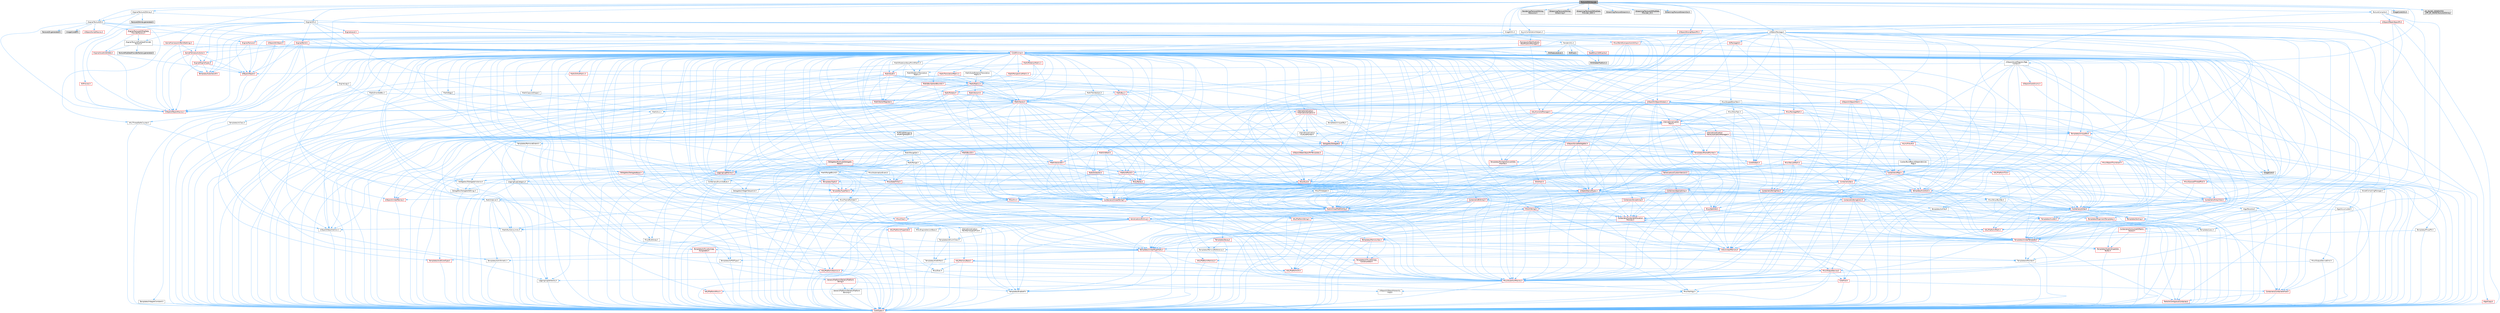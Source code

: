 digraph "Texture2DArray.cpp"
{
 // INTERACTIVE_SVG=YES
 // LATEX_PDF_SIZE
  bgcolor="transparent";
  edge [fontname=Helvetica,fontsize=10,labelfontname=Helvetica,labelfontsize=10];
  node [fontname=Helvetica,fontsize=10,shape=box,height=0.2,width=0.4];
  Node1 [id="Node000001",label="Texture2DArray.cpp",height=0.2,width=0.4,color="gray40", fillcolor="grey60", style="filled", fontcolor="black",tooltip=" "];
  Node1 -> Node2 [id="edge1_Node000001_Node000002",color="steelblue1",style="solid",tooltip=" "];
  Node2 [id="Node000002",label="Engine/Texture2DArray.h",height=0.2,width=0.4,color="grey40", fillcolor="white", style="filled",URL="$d9/df3/Texture2DArray_8h.html",tooltip=" "];
  Node2 -> Node3 [id="edge2_Node000002_Node000003",color="steelblue1",style="solid",tooltip=" "];
  Node3 [id="Node000003",label="CoreMinimal.h",height=0.2,width=0.4,color="red", fillcolor="#FFF0F0", style="filled",URL="$d7/d67/CoreMinimal_8h.html",tooltip=" "];
  Node3 -> Node4 [id="edge3_Node000003_Node000004",color="steelblue1",style="solid",tooltip=" "];
  Node4 [id="Node000004",label="CoreTypes.h",height=0.2,width=0.4,color="red", fillcolor="#FFF0F0", style="filled",URL="$dc/dec/CoreTypes_8h.html",tooltip=" "];
  Node3 -> Node18 [id="edge4_Node000003_Node000018",color="steelblue1",style="solid",tooltip=" "];
  Node18 [id="Node000018",label="CoreFwd.h",height=0.2,width=0.4,color="red", fillcolor="#FFF0F0", style="filled",URL="$d1/d1e/CoreFwd_8h.html",tooltip=" "];
  Node18 -> Node4 [id="edge5_Node000018_Node000004",color="steelblue1",style="solid",tooltip=" "];
  Node18 -> Node19 [id="edge6_Node000018_Node000019",color="steelblue1",style="solid",tooltip=" "];
  Node19 [id="Node000019",label="Containers/ContainersFwd.h",height=0.2,width=0.4,color="red", fillcolor="#FFF0F0", style="filled",URL="$d4/d0a/ContainersFwd_8h.html",tooltip=" "];
  Node19 -> Node4 [id="edge7_Node000019_Node000004",color="steelblue1",style="solid",tooltip=" "];
  Node19 -> Node20 [id="edge8_Node000019_Node000020",color="steelblue1",style="solid",tooltip=" "];
  Node20 [id="Node000020",label="Traits/IsContiguousContainer.h",height=0.2,width=0.4,color="red", fillcolor="#FFF0F0", style="filled",URL="$d5/d3c/IsContiguousContainer_8h.html",tooltip=" "];
  Node20 -> Node4 [id="edge9_Node000020_Node000004",color="steelblue1",style="solid",tooltip=" "];
  Node18 -> Node24 [id="edge10_Node000018_Node000024",color="steelblue1",style="solid",tooltip=" "];
  Node24 [id="Node000024",label="UObject/UObjectHierarchy\lFwd.h",height=0.2,width=0.4,color="grey40", fillcolor="white", style="filled",URL="$d3/d13/UObjectHierarchyFwd_8h.html",tooltip=" "];
  Node3 -> Node24 [id="edge11_Node000003_Node000024",color="steelblue1",style="solid",tooltip=" "];
  Node3 -> Node19 [id="edge12_Node000003_Node000019",color="steelblue1",style="solid",tooltip=" "];
  Node3 -> Node25 [id="edge13_Node000003_Node000025",color="steelblue1",style="solid",tooltip=" "];
  Node25 [id="Node000025",label="Misc/VarArgs.h",height=0.2,width=0.4,color="grey40", fillcolor="white", style="filled",URL="$d5/d6f/VarArgs_8h.html",tooltip=" "];
  Node25 -> Node4 [id="edge14_Node000025_Node000004",color="steelblue1",style="solid",tooltip=" "];
  Node3 -> Node26 [id="edge15_Node000003_Node000026",color="steelblue1",style="solid",tooltip=" "];
  Node26 [id="Node000026",label="Logging/LogVerbosity.h",height=0.2,width=0.4,color="grey40", fillcolor="white", style="filled",URL="$d2/d8f/LogVerbosity_8h.html",tooltip=" "];
  Node26 -> Node4 [id="edge16_Node000026_Node000004",color="steelblue1",style="solid",tooltip=" "];
  Node3 -> Node27 [id="edge17_Node000003_Node000027",color="steelblue1",style="solid",tooltip=" "];
  Node27 [id="Node000027",label="Misc/OutputDevice.h",height=0.2,width=0.4,color="red", fillcolor="#FFF0F0", style="filled",URL="$d7/d32/OutputDevice_8h.html",tooltip=" "];
  Node27 -> Node18 [id="edge18_Node000027_Node000018",color="steelblue1",style="solid",tooltip=" "];
  Node27 -> Node4 [id="edge19_Node000027_Node000004",color="steelblue1",style="solid",tooltip=" "];
  Node27 -> Node26 [id="edge20_Node000027_Node000026",color="steelblue1",style="solid",tooltip=" "];
  Node27 -> Node25 [id="edge21_Node000027_Node000025",color="steelblue1",style="solid",tooltip=" "];
  Node3 -> Node33 [id="edge22_Node000003_Node000033",color="steelblue1",style="solid",tooltip=" "];
  Node33 [id="Node000033",label="HAL/PlatformCrt.h",height=0.2,width=0.4,color="red", fillcolor="#FFF0F0", style="filled",URL="$d8/d75/PlatformCrt_8h.html",tooltip=" "];
  Node3 -> Node43 [id="edge23_Node000003_Node000043",color="steelblue1",style="solid",tooltip=" "];
  Node43 [id="Node000043",label="HAL/PlatformMisc.h",height=0.2,width=0.4,color="red", fillcolor="#FFF0F0", style="filled",URL="$d0/df5/PlatformMisc_8h.html",tooltip=" "];
  Node43 -> Node4 [id="edge24_Node000043_Node000004",color="steelblue1",style="solid",tooltip=" "];
  Node3 -> Node62 [id="edge25_Node000003_Node000062",color="steelblue1",style="solid",tooltip=" "];
  Node62 [id="Node000062",label="Misc/AssertionMacros.h",height=0.2,width=0.4,color="red", fillcolor="#FFF0F0", style="filled",URL="$d0/dfa/AssertionMacros_8h.html",tooltip=" "];
  Node62 -> Node4 [id="edge26_Node000062_Node000004",color="steelblue1",style="solid",tooltip=" "];
  Node62 -> Node43 [id="edge27_Node000062_Node000043",color="steelblue1",style="solid",tooltip=" "];
  Node62 -> Node63 [id="edge28_Node000062_Node000063",color="steelblue1",style="solid",tooltip=" "];
  Node63 [id="Node000063",label="Templates/EnableIf.h",height=0.2,width=0.4,color="grey40", fillcolor="white", style="filled",URL="$d7/d60/EnableIf_8h.html",tooltip=" "];
  Node63 -> Node4 [id="edge29_Node000063_Node000004",color="steelblue1",style="solid",tooltip=" "];
  Node62 -> Node25 [id="edge30_Node000062_Node000025",color="steelblue1",style="solid",tooltip=" "];
  Node3 -> Node71 [id="edge31_Node000003_Node000071",color="steelblue1",style="solid",tooltip=" "];
  Node71 [id="Node000071",label="Templates/IsPointer.h",height=0.2,width=0.4,color="grey40", fillcolor="white", style="filled",URL="$d7/d05/IsPointer_8h.html",tooltip=" "];
  Node71 -> Node4 [id="edge32_Node000071_Node000004",color="steelblue1",style="solid",tooltip=" "];
  Node3 -> Node72 [id="edge33_Node000003_Node000072",color="steelblue1",style="solid",tooltip=" "];
  Node72 [id="Node000072",label="HAL/PlatformMemory.h",height=0.2,width=0.4,color="red", fillcolor="#FFF0F0", style="filled",URL="$de/d68/PlatformMemory_8h.html",tooltip=" "];
  Node72 -> Node4 [id="edge34_Node000072_Node000004",color="steelblue1",style="solid",tooltip=" "];
  Node3 -> Node55 [id="edge35_Node000003_Node000055",color="steelblue1",style="solid",tooltip=" "];
  Node55 [id="Node000055",label="HAL/PlatformAtomics.h",height=0.2,width=0.4,color="red", fillcolor="#FFF0F0", style="filled",URL="$d3/d36/PlatformAtomics_8h.html",tooltip=" "];
  Node55 -> Node4 [id="edge36_Node000055_Node000004",color="steelblue1",style="solid",tooltip=" "];
  Node3 -> Node77 [id="edge37_Node000003_Node000077",color="steelblue1",style="solid",tooltip=" "];
  Node77 [id="Node000077",label="Misc/Exec.h",height=0.2,width=0.4,color="grey40", fillcolor="white", style="filled",URL="$de/ddb/Exec_8h.html",tooltip=" "];
  Node77 -> Node4 [id="edge38_Node000077_Node000004",color="steelblue1",style="solid",tooltip=" "];
  Node77 -> Node62 [id="edge39_Node000077_Node000062",color="steelblue1",style="solid",tooltip=" "];
  Node3 -> Node78 [id="edge40_Node000003_Node000078",color="steelblue1",style="solid",tooltip=" "];
  Node78 [id="Node000078",label="HAL/MemoryBase.h",height=0.2,width=0.4,color="red", fillcolor="#FFF0F0", style="filled",URL="$d6/d9f/MemoryBase_8h.html",tooltip=" "];
  Node78 -> Node4 [id="edge41_Node000078_Node000004",color="steelblue1",style="solid",tooltip=" "];
  Node78 -> Node55 [id="edge42_Node000078_Node000055",color="steelblue1",style="solid",tooltip=" "];
  Node78 -> Node33 [id="edge43_Node000078_Node000033",color="steelblue1",style="solid",tooltip=" "];
  Node78 -> Node77 [id="edge44_Node000078_Node000077",color="steelblue1",style="solid",tooltip=" "];
  Node78 -> Node27 [id="edge45_Node000078_Node000027",color="steelblue1",style="solid",tooltip=" "];
  Node3 -> Node88 [id="edge46_Node000003_Node000088",color="steelblue1",style="solid",tooltip=" "];
  Node88 [id="Node000088",label="HAL/UnrealMemory.h",height=0.2,width=0.4,color="red", fillcolor="#FFF0F0", style="filled",URL="$d9/d96/UnrealMemory_8h.html",tooltip=" "];
  Node88 -> Node4 [id="edge47_Node000088_Node000004",color="steelblue1",style="solid",tooltip=" "];
  Node88 -> Node78 [id="edge48_Node000088_Node000078",color="steelblue1",style="solid",tooltip=" "];
  Node88 -> Node72 [id="edge49_Node000088_Node000072",color="steelblue1",style="solid",tooltip=" "];
  Node88 -> Node71 [id="edge50_Node000088_Node000071",color="steelblue1",style="solid",tooltip=" "];
  Node3 -> Node90 [id="edge51_Node000003_Node000090",color="steelblue1",style="solid",tooltip=" "];
  Node90 [id="Node000090",label="Templates/IsArithmetic.h",height=0.2,width=0.4,color="grey40", fillcolor="white", style="filled",URL="$d2/d5d/IsArithmetic_8h.html",tooltip=" "];
  Node90 -> Node4 [id="edge52_Node000090_Node000004",color="steelblue1",style="solid",tooltip=" "];
  Node3 -> Node84 [id="edge53_Node000003_Node000084",color="steelblue1",style="solid",tooltip=" "];
  Node84 [id="Node000084",label="Templates/AndOrNot.h",height=0.2,width=0.4,color="grey40", fillcolor="white", style="filled",URL="$db/d0a/AndOrNot_8h.html",tooltip=" "];
  Node84 -> Node4 [id="edge54_Node000084_Node000004",color="steelblue1",style="solid",tooltip=" "];
  Node3 -> Node91 [id="edge55_Node000003_Node000091",color="steelblue1",style="solid",tooltip=" "];
  Node91 [id="Node000091",label="Templates/IsPODType.h",height=0.2,width=0.4,color="grey40", fillcolor="white", style="filled",URL="$d7/db1/IsPODType_8h.html",tooltip=" "];
  Node91 -> Node4 [id="edge56_Node000091_Node000004",color="steelblue1",style="solid",tooltip=" "];
  Node3 -> Node92 [id="edge57_Node000003_Node000092",color="steelblue1",style="solid",tooltip=" "];
  Node92 [id="Node000092",label="Templates/IsUECoreType.h",height=0.2,width=0.4,color="red", fillcolor="#FFF0F0", style="filled",URL="$d1/db8/IsUECoreType_8h.html",tooltip=" "];
  Node92 -> Node4 [id="edge58_Node000092_Node000004",color="steelblue1",style="solid",tooltip=" "];
  Node3 -> Node85 [id="edge59_Node000003_Node000085",color="steelblue1",style="solid",tooltip=" "];
  Node85 [id="Node000085",label="Templates/IsTriviallyCopy\lConstructible.h",height=0.2,width=0.4,color="red", fillcolor="#FFF0F0", style="filled",URL="$d3/d78/IsTriviallyCopyConstructible_8h.html",tooltip=" "];
  Node85 -> Node4 [id="edge60_Node000085_Node000004",color="steelblue1",style="solid",tooltip=" "];
  Node3 -> Node93 [id="edge61_Node000003_Node000093",color="steelblue1",style="solid",tooltip=" "];
  Node93 [id="Node000093",label="Templates/UnrealTypeTraits.h",height=0.2,width=0.4,color="red", fillcolor="#FFF0F0", style="filled",URL="$d2/d2d/UnrealTypeTraits_8h.html",tooltip=" "];
  Node93 -> Node4 [id="edge62_Node000093_Node000004",color="steelblue1",style="solid",tooltip=" "];
  Node93 -> Node71 [id="edge63_Node000093_Node000071",color="steelblue1",style="solid",tooltip=" "];
  Node93 -> Node62 [id="edge64_Node000093_Node000062",color="steelblue1",style="solid",tooltip=" "];
  Node93 -> Node84 [id="edge65_Node000093_Node000084",color="steelblue1",style="solid",tooltip=" "];
  Node93 -> Node63 [id="edge66_Node000093_Node000063",color="steelblue1",style="solid",tooltip=" "];
  Node93 -> Node90 [id="edge67_Node000093_Node000090",color="steelblue1",style="solid",tooltip=" "];
  Node93 -> Node91 [id="edge68_Node000093_Node000091",color="steelblue1",style="solid",tooltip=" "];
  Node93 -> Node92 [id="edge69_Node000093_Node000092",color="steelblue1",style="solid",tooltip=" "];
  Node93 -> Node85 [id="edge70_Node000093_Node000085",color="steelblue1",style="solid",tooltip=" "];
  Node3 -> Node63 [id="edge71_Node000003_Node000063",color="steelblue1",style="solid",tooltip=" "];
  Node3 -> Node95 [id="edge72_Node000003_Node000095",color="steelblue1",style="solid",tooltip=" "];
  Node95 [id="Node000095",label="Templates/RemoveReference.h",height=0.2,width=0.4,color="grey40", fillcolor="white", style="filled",URL="$da/dbe/RemoveReference_8h.html",tooltip=" "];
  Node95 -> Node4 [id="edge73_Node000095_Node000004",color="steelblue1",style="solid",tooltip=" "];
  Node3 -> Node96 [id="edge74_Node000003_Node000096",color="steelblue1",style="solid",tooltip=" "];
  Node96 [id="Node000096",label="Templates/IntegralConstant.h",height=0.2,width=0.4,color="grey40", fillcolor="white", style="filled",URL="$db/d1b/IntegralConstant_8h.html",tooltip=" "];
  Node96 -> Node4 [id="edge75_Node000096_Node000004",color="steelblue1",style="solid",tooltip=" "];
  Node3 -> Node97 [id="edge76_Node000003_Node000097",color="steelblue1",style="solid",tooltip=" "];
  Node97 [id="Node000097",label="Templates/IsClass.h",height=0.2,width=0.4,color="grey40", fillcolor="white", style="filled",URL="$db/dcb/IsClass_8h.html",tooltip=" "];
  Node97 -> Node4 [id="edge77_Node000097_Node000004",color="steelblue1",style="solid",tooltip=" "];
  Node3 -> Node98 [id="edge78_Node000003_Node000098",color="steelblue1",style="solid",tooltip=" "];
  Node98 [id="Node000098",label="Templates/TypeCompatible\lBytes.h",height=0.2,width=0.4,color="red", fillcolor="#FFF0F0", style="filled",URL="$df/d0a/TypeCompatibleBytes_8h.html",tooltip=" "];
  Node98 -> Node4 [id="edge79_Node000098_Node000004",color="steelblue1",style="solid",tooltip=" "];
  Node3 -> Node20 [id="edge80_Node000003_Node000020",color="steelblue1",style="solid",tooltip=" "];
  Node3 -> Node99 [id="edge81_Node000003_Node000099",color="steelblue1",style="solid",tooltip=" "];
  Node99 [id="Node000099",label="Templates/UnrealTemplate.h",height=0.2,width=0.4,color="red", fillcolor="#FFF0F0", style="filled",URL="$d4/d24/UnrealTemplate_8h.html",tooltip=" "];
  Node99 -> Node4 [id="edge82_Node000099_Node000004",color="steelblue1",style="solid",tooltip=" "];
  Node99 -> Node71 [id="edge83_Node000099_Node000071",color="steelblue1",style="solid",tooltip=" "];
  Node99 -> Node88 [id="edge84_Node000099_Node000088",color="steelblue1",style="solid",tooltip=" "];
  Node99 -> Node93 [id="edge85_Node000099_Node000093",color="steelblue1",style="solid",tooltip=" "];
  Node99 -> Node95 [id="edge86_Node000099_Node000095",color="steelblue1",style="solid",tooltip=" "];
  Node99 -> Node98 [id="edge87_Node000099_Node000098",color="steelblue1",style="solid",tooltip=" "];
  Node99 -> Node20 [id="edge88_Node000099_Node000020",color="steelblue1",style="solid",tooltip=" "];
  Node3 -> Node48 [id="edge89_Node000003_Node000048",color="steelblue1",style="solid",tooltip=" "];
  Node48 [id="Node000048",label="Math/NumericLimits.h",height=0.2,width=0.4,color="grey40", fillcolor="white", style="filled",URL="$df/d1b/NumericLimits_8h.html",tooltip=" "];
  Node48 -> Node4 [id="edge90_Node000048_Node000004",color="steelblue1",style="solid",tooltip=" "];
  Node3 -> Node103 [id="edge91_Node000003_Node000103",color="steelblue1",style="solid",tooltip=" "];
  Node103 [id="Node000103",label="HAL/PlatformMath.h",height=0.2,width=0.4,color="red", fillcolor="#FFF0F0", style="filled",URL="$dc/d53/PlatformMath_8h.html",tooltip=" "];
  Node103 -> Node4 [id="edge92_Node000103_Node000004",color="steelblue1",style="solid",tooltip=" "];
  Node3 -> Node86 [id="edge93_Node000003_Node000086",color="steelblue1",style="solid",tooltip=" "];
  Node86 [id="Node000086",label="Templates/IsTriviallyCopy\lAssignable.h",height=0.2,width=0.4,color="red", fillcolor="#FFF0F0", style="filled",URL="$d2/df2/IsTriviallyCopyAssignable_8h.html",tooltip=" "];
  Node86 -> Node4 [id="edge94_Node000086_Node000004",color="steelblue1",style="solid",tooltip=" "];
  Node3 -> Node111 [id="edge95_Node000003_Node000111",color="steelblue1",style="solid",tooltip=" "];
  Node111 [id="Node000111",label="Templates/MemoryOps.h",height=0.2,width=0.4,color="red", fillcolor="#FFF0F0", style="filled",URL="$db/dea/MemoryOps_8h.html",tooltip=" "];
  Node111 -> Node4 [id="edge96_Node000111_Node000004",color="steelblue1",style="solid",tooltip=" "];
  Node111 -> Node88 [id="edge97_Node000111_Node000088",color="steelblue1",style="solid",tooltip=" "];
  Node111 -> Node86 [id="edge98_Node000111_Node000086",color="steelblue1",style="solid",tooltip=" "];
  Node111 -> Node85 [id="edge99_Node000111_Node000085",color="steelblue1",style="solid",tooltip=" "];
  Node111 -> Node93 [id="edge100_Node000111_Node000093",color="steelblue1",style="solid",tooltip=" "];
  Node3 -> Node112 [id="edge101_Node000003_Node000112",color="steelblue1",style="solid",tooltip=" "];
  Node112 [id="Node000112",label="Containers/ContainerAllocation\lPolicies.h",height=0.2,width=0.4,color="red", fillcolor="#FFF0F0", style="filled",URL="$d7/dff/ContainerAllocationPolicies_8h.html",tooltip=" "];
  Node112 -> Node4 [id="edge102_Node000112_Node000004",color="steelblue1",style="solid",tooltip=" "];
  Node112 -> Node112 [id="edge103_Node000112_Node000112",color="steelblue1",style="solid",tooltip=" "];
  Node112 -> Node103 [id="edge104_Node000112_Node000103",color="steelblue1",style="solid",tooltip=" "];
  Node112 -> Node88 [id="edge105_Node000112_Node000088",color="steelblue1",style="solid",tooltip=" "];
  Node112 -> Node48 [id="edge106_Node000112_Node000048",color="steelblue1",style="solid",tooltip=" "];
  Node112 -> Node62 [id="edge107_Node000112_Node000062",color="steelblue1",style="solid",tooltip=" "];
  Node112 -> Node111 [id="edge108_Node000112_Node000111",color="steelblue1",style="solid",tooltip=" "];
  Node112 -> Node98 [id="edge109_Node000112_Node000098",color="steelblue1",style="solid",tooltip=" "];
  Node3 -> Node115 [id="edge110_Node000003_Node000115",color="steelblue1",style="solid",tooltip=" "];
  Node115 [id="Node000115",label="Templates/IsEnumClass.h",height=0.2,width=0.4,color="grey40", fillcolor="white", style="filled",URL="$d7/d15/IsEnumClass_8h.html",tooltip=" "];
  Node115 -> Node4 [id="edge111_Node000115_Node000004",color="steelblue1",style="solid",tooltip=" "];
  Node115 -> Node84 [id="edge112_Node000115_Node000084",color="steelblue1",style="solid",tooltip=" "];
  Node3 -> Node116 [id="edge113_Node000003_Node000116",color="steelblue1",style="solid",tooltip=" "];
  Node116 [id="Node000116",label="HAL/PlatformProperties.h",height=0.2,width=0.4,color="red", fillcolor="#FFF0F0", style="filled",URL="$d9/db0/PlatformProperties_8h.html",tooltip=" "];
  Node116 -> Node4 [id="edge114_Node000116_Node000004",color="steelblue1",style="solid",tooltip=" "];
  Node3 -> Node119 [id="edge115_Node000003_Node000119",color="steelblue1",style="solid",tooltip=" "];
  Node119 [id="Node000119",label="Misc/EngineVersionBase.h",height=0.2,width=0.4,color="grey40", fillcolor="white", style="filled",URL="$d5/d2b/EngineVersionBase_8h.html",tooltip=" "];
  Node119 -> Node4 [id="edge116_Node000119_Node000004",color="steelblue1",style="solid",tooltip=" "];
  Node3 -> Node120 [id="edge117_Node000003_Node000120",color="steelblue1",style="solid",tooltip=" "];
  Node120 [id="Node000120",label="Internationalization\l/TextNamespaceFwd.h",height=0.2,width=0.4,color="grey40", fillcolor="white", style="filled",URL="$d8/d97/TextNamespaceFwd_8h.html",tooltip=" "];
  Node120 -> Node4 [id="edge118_Node000120_Node000004",color="steelblue1",style="solid",tooltip=" "];
  Node3 -> Node121 [id="edge119_Node000003_Node000121",color="steelblue1",style="solid",tooltip=" "];
  Node121 [id="Node000121",label="Serialization/Archive.h",height=0.2,width=0.4,color="red", fillcolor="#FFF0F0", style="filled",URL="$d7/d3b/Archive_8h.html",tooltip=" "];
  Node121 -> Node18 [id="edge120_Node000121_Node000018",color="steelblue1",style="solid",tooltip=" "];
  Node121 -> Node4 [id="edge121_Node000121_Node000004",color="steelblue1",style="solid",tooltip=" "];
  Node121 -> Node116 [id="edge122_Node000121_Node000116",color="steelblue1",style="solid",tooltip=" "];
  Node121 -> Node120 [id="edge123_Node000121_Node000120",color="steelblue1",style="solid",tooltip=" "];
  Node121 -> Node62 [id="edge124_Node000121_Node000062",color="steelblue1",style="solid",tooltip=" "];
  Node121 -> Node119 [id="edge125_Node000121_Node000119",color="steelblue1",style="solid",tooltip=" "];
  Node121 -> Node25 [id="edge126_Node000121_Node000025",color="steelblue1",style="solid",tooltip=" "];
  Node121 -> Node63 [id="edge127_Node000121_Node000063",color="steelblue1",style="solid",tooltip=" "];
  Node121 -> Node115 [id="edge128_Node000121_Node000115",color="steelblue1",style="solid",tooltip=" "];
  Node121 -> Node99 [id="edge129_Node000121_Node000099",color="steelblue1",style="solid",tooltip=" "];
  Node121 -> Node124 [id="edge130_Node000121_Node000124",color="steelblue1",style="solid",tooltip=" "];
  Node124 [id="Node000124",label="UObject/ObjectVersion.h",height=0.2,width=0.4,color="grey40", fillcolor="white", style="filled",URL="$da/d63/ObjectVersion_8h.html",tooltip=" "];
  Node124 -> Node4 [id="edge131_Node000124_Node000004",color="steelblue1",style="solid",tooltip=" "];
  Node3 -> Node125 [id="edge132_Node000003_Node000125",color="steelblue1",style="solid",tooltip=" "];
  Node125 [id="Node000125",label="Templates/Less.h",height=0.2,width=0.4,color="grey40", fillcolor="white", style="filled",URL="$de/dc8/Less_8h.html",tooltip=" "];
  Node125 -> Node4 [id="edge133_Node000125_Node000004",color="steelblue1",style="solid",tooltip=" "];
  Node125 -> Node99 [id="edge134_Node000125_Node000099",color="steelblue1",style="solid",tooltip=" "];
  Node3 -> Node126 [id="edge135_Node000003_Node000126",color="steelblue1",style="solid",tooltip=" "];
  Node126 [id="Node000126",label="Templates/Sorting.h",height=0.2,width=0.4,color="red", fillcolor="#FFF0F0", style="filled",URL="$d3/d9e/Sorting_8h.html",tooltip=" "];
  Node126 -> Node4 [id="edge136_Node000126_Node000004",color="steelblue1",style="solid",tooltip=" "];
  Node126 -> Node103 [id="edge137_Node000126_Node000103",color="steelblue1",style="solid",tooltip=" "];
  Node126 -> Node125 [id="edge138_Node000126_Node000125",color="steelblue1",style="solid",tooltip=" "];
  Node3 -> Node137 [id="edge139_Node000003_Node000137",color="steelblue1",style="solid",tooltip=" "];
  Node137 [id="Node000137",label="Misc/Char.h",height=0.2,width=0.4,color="red", fillcolor="#FFF0F0", style="filled",URL="$d0/d58/Char_8h.html",tooltip=" "];
  Node137 -> Node4 [id="edge140_Node000137_Node000004",color="steelblue1",style="solid",tooltip=" "];
  Node3 -> Node140 [id="edge141_Node000003_Node000140",color="steelblue1",style="solid",tooltip=" "];
  Node140 [id="Node000140",label="GenericPlatform/GenericPlatform\lStricmp.h",height=0.2,width=0.4,color="grey40", fillcolor="white", style="filled",URL="$d2/d86/GenericPlatformStricmp_8h.html",tooltip=" "];
  Node140 -> Node4 [id="edge142_Node000140_Node000004",color="steelblue1",style="solid",tooltip=" "];
  Node3 -> Node141 [id="edge143_Node000003_Node000141",color="steelblue1",style="solid",tooltip=" "];
  Node141 [id="Node000141",label="GenericPlatform/GenericPlatform\lString.h",height=0.2,width=0.4,color="red", fillcolor="#FFF0F0", style="filled",URL="$dd/d20/GenericPlatformString_8h.html",tooltip=" "];
  Node141 -> Node4 [id="edge144_Node000141_Node000004",color="steelblue1",style="solid",tooltip=" "];
  Node141 -> Node140 [id="edge145_Node000141_Node000140",color="steelblue1",style="solid",tooltip=" "];
  Node141 -> Node63 [id="edge146_Node000141_Node000063",color="steelblue1",style="solid",tooltip=" "];
  Node3 -> Node74 [id="edge147_Node000003_Node000074",color="steelblue1",style="solid",tooltip=" "];
  Node74 [id="Node000074",label="HAL/PlatformString.h",height=0.2,width=0.4,color="red", fillcolor="#FFF0F0", style="filled",URL="$db/db5/PlatformString_8h.html",tooltip=" "];
  Node74 -> Node4 [id="edge148_Node000074_Node000004",color="steelblue1",style="solid",tooltip=" "];
  Node3 -> Node144 [id="edge149_Node000003_Node000144",color="steelblue1",style="solid",tooltip=" "];
  Node144 [id="Node000144",label="Misc/CString.h",height=0.2,width=0.4,color="red", fillcolor="#FFF0F0", style="filled",URL="$d2/d49/CString_8h.html",tooltip=" "];
  Node144 -> Node4 [id="edge150_Node000144_Node000004",color="steelblue1",style="solid",tooltip=" "];
  Node144 -> Node33 [id="edge151_Node000144_Node000033",color="steelblue1",style="solid",tooltip=" "];
  Node144 -> Node74 [id="edge152_Node000144_Node000074",color="steelblue1",style="solid",tooltip=" "];
  Node144 -> Node62 [id="edge153_Node000144_Node000062",color="steelblue1",style="solid",tooltip=" "];
  Node144 -> Node137 [id="edge154_Node000144_Node000137",color="steelblue1",style="solid",tooltip=" "];
  Node144 -> Node25 [id="edge155_Node000144_Node000025",color="steelblue1",style="solid",tooltip=" "];
  Node3 -> Node145 [id="edge156_Node000003_Node000145",color="steelblue1",style="solid",tooltip=" "];
  Node145 [id="Node000145",label="Misc/Crc.h",height=0.2,width=0.4,color="red", fillcolor="#FFF0F0", style="filled",URL="$d4/dd2/Crc_8h.html",tooltip=" "];
  Node145 -> Node4 [id="edge157_Node000145_Node000004",color="steelblue1",style="solid",tooltip=" "];
  Node145 -> Node74 [id="edge158_Node000145_Node000074",color="steelblue1",style="solid",tooltip=" "];
  Node145 -> Node62 [id="edge159_Node000145_Node000062",color="steelblue1",style="solid",tooltip=" "];
  Node145 -> Node144 [id="edge160_Node000145_Node000144",color="steelblue1",style="solid",tooltip=" "];
  Node145 -> Node137 [id="edge161_Node000145_Node000137",color="steelblue1",style="solid",tooltip=" "];
  Node145 -> Node93 [id="edge162_Node000145_Node000093",color="steelblue1",style="solid",tooltip=" "];
  Node3 -> Node136 [id="edge163_Node000003_Node000136",color="steelblue1",style="solid",tooltip=" "];
  Node136 [id="Node000136",label="Math/UnrealMathUtility.h",height=0.2,width=0.4,color="red", fillcolor="#FFF0F0", style="filled",URL="$db/db8/UnrealMathUtility_8h.html",tooltip=" "];
  Node136 -> Node4 [id="edge164_Node000136_Node000004",color="steelblue1",style="solid",tooltip=" "];
  Node136 -> Node62 [id="edge165_Node000136_Node000062",color="steelblue1",style="solid",tooltip=" "];
  Node136 -> Node103 [id="edge166_Node000136_Node000103",color="steelblue1",style="solid",tooltip=" "];
  Node3 -> Node146 [id="edge167_Node000003_Node000146",color="steelblue1",style="solid",tooltip=" "];
  Node146 [id="Node000146",label="Containers/UnrealString.h",height=0.2,width=0.4,color="red", fillcolor="#FFF0F0", style="filled",URL="$d5/dba/UnrealString_8h.html",tooltip=" "];
  Node3 -> Node150 [id="edge168_Node000003_Node000150",color="steelblue1",style="solid",tooltip=" "];
  Node150 [id="Node000150",label="Containers/Array.h",height=0.2,width=0.4,color="red", fillcolor="#FFF0F0", style="filled",URL="$df/dd0/Array_8h.html",tooltip=" "];
  Node150 -> Node4 [id="edge169_Node000150_Node000004",color="steelblue1",style="solid",tooltip=" "];
  Node150 -> Node62 [id="edge170_Node000150_Node000062",color="steelblue1",style="solid",tooltip=" "];
  Node150 -> Node88 [id="edge171_Node000150_Node000088",color="steelblue1",style="solid",tooltip=" "];
  Node150 -> Node93 [id="edge172_Node000150_Node000093",color="steelblue1",style="solid",tooltip=" "];
  Node150 -> Node99 [id="edge173_Node000150_Node000099",color="steelblue1",style="solid",tooltip=" "];
  Node150 -> Node112 [id="edge174_Node000150_Node000112",color="steelblue1",style="solid",tooltip=" "];
  Node150 -> Node121 [id="edge175_Node000150_Node000121",color="steelblue1",style="solid",tooltip=" "];
  Node150 -> Node129 [id="edge176_Node000150_Node000129",color="steelblue1",style="solid",tooltip=" "];
  Node129 [id="Node000129",label="Templates/Invoke.h",height=0.2,width=0.4,color="red", fillcolor="#FFF0F0", style="filled",URL="$d7/deb/Invoke_8h.html",tooltip=" "];
  Node129 -> Node4 [id="edge177_Node000129_Node000004",color="steelblue1",style="solid",tooltip=" "];
  Node129 -> Node99 [id="edge178_Node000129_Node000099",color="steelblue1",style="solid",tooltip=" "];
  Node150 -> Node125 [id="edge179_Node000150_Node000125",color="steelblue1",style="solid",tooltip=" "];
  Node150 -> Node126 [id="edge180_Node000150_Node000126",color="steelblue1",style="solid",tooltip=" "];
  Node150 -> Node173 [id="edge181_Node000150_Node000173",color="steelblue1",style="solid",tooltip=" "];
  Node173 [id="Node000173",label="Templates/AlignmentTemplates.h",height=0.2,width=0.4,color="red", fillcolor="#FFF0F0", style="filled",URL="$dd/d32/AlignmentTemplates_8h.html",tooltip=" "];
  Node173 -> Node4 [id="edge182_Node000173_Node000004",color="steelblue1",style="solid",tooltip=" "];
  Node173 -> Node71 [id="edge183_Node000173_Node000071",color="steelblue1",style="solid",tooltip=" "];
  Node3 -> Node174 [id="edge184_Node000003_Node000174",color="steelblue1",style="solid",tooltip=" "];
  Node174 [id="Node000174",label="Misc/FrameNumber.h",height=0.2,width=0.4,color="grey40", fillcolor="white", style="filled",URL="$dd/dbd/FrameNumber_8h.html",tooltip=" "];
  Node174 -> Node4 [id="edge185_Node000174_Node000004",color="steelblue1",style="solid",tooltip=" "];
  Node174 -> Node48 [id="edge186_Node000174_Node000048",color="steelblue1",style="solid",tooltip=" "];
  Node174 -> Node136 [id="edge187_Node000174_Node000136",color="steelblue1",style="solid",tooltip=" "];
  Node174 -> Node63 [id="edge188_Node000174_Node000063",color="steelblue1",style="solid",tooltip=" "];
  Node174 -> Node93 [id="edge189_Node000174_Node000093",color="steelblue1",style="solid",tooltip=" "];
  Node3 -> Node175 [id="edge190_Node000003_Node000175",color="steelblue1",style="solid",tooltip=" "];
  Node175 [id="Node000175",label="Misc/Timespan.h",height=0.2,width=0.4,color="grey40", fillcolor="white", style="filled",URL="$da/dd9/Timespan_8h.html",tooltip=" "];
  Node175 -> Node4 [id="edge191_Node000175_Node000004",color="steelblue1",style="solid",tooltip=" "];
  Node175 -> Node176 [id="edge192_Node000175_Node000176",color="steelblue1",style="solid",tooltip=" "];
  Node176 [id="Node000176",label="Math/Interval.h",height=0.2,width=0.4,color="grey40", fillcolor="white", style="filled",URL="$d1/d55/Interval_8h.html",tooltip=" "];
  Node176 -> Node4 [id="edge193_Node000176_Node000004",color="steelblue1",style="solid",tooltip=" "];
  Node176 -> Node90 [id="edge194_Node000176_Node000090",color="steelblue1",style="solid",tooltip=" "];
  Node176 -> Node93 [id="edge195_Node000176_Node000093",color="steelblue1",style="solid",tooltip=" "];
  Node176 -> Node48 [id="edge196_Node000176_Node000048",color="steelblue1",style="solid",tooltip=" "];
  Node176 -> Node136 [id="edge197_Node000176_Node000136",color="steelblue1",style="solid",tooltip=" "];
  Node175 -> Node136 [id="edge198_Node000175_Node000136",color="steelblue1",style="solid",tooltip=" "];
  Node175 -> Node62 [id="edge199_Node000175_Node000062",color="steelblue1",style="solid",tooltip=" "];
  Node3 -> Node177 [id="edge200_Node000003_Node000177",color="steelblue1",style="solid",tooltip=" "];
  Node177 [id="Node000177",label="Containers/StringConv.h",height=0.2,width=0.4,color="red", fillcolor="#FFF0F0", style="filled",URL="$d3/ddf/StringConv_8h.html",tooltip=" "];
  Node177 -> Node4 [id="edge201_Node000177_Node000004",color="steelblue1",style="solid",tooltip=" "];
  Node177 -> Node62 [id="edge202_Node000177_Node000062",color="steelblue1",style="solid",tooltip=" "];
  Node177 -> Node112 [id="edge203_Node000177_Node000112",color="steelblue1",style="solid",tooltip=" "];
  Node177 -> Node150 [id="edge204_Node000177_Node000150",color="steelblue1",style="solid",tooltip=" "];
  Node177 -> Node144 [id="edge205_Node000177_Node000144",color="steelblue1",style="solid",tooltip=" "];
  Node177 -> Node178 [id="edge206_Node000177_Node000178",color="steelblue1",style="solid",tooltip=" "];
  Node178 [id="Node000178",label="Templates/IsArray.h",height=0.2,width=0.4,color="grey40", fillcolor="white", style="filled",URL="$d8/d8d/IsArray_8h.html",tooltip=" "];
  Node178 -> Node4 [id="edge207_Node000178_Node000004",color="steelblue1",style="solid",tooltip=" "];
  Node177 -> Node99 [id="edge208_Node000177_Node000099",color="steelblue1",style="solid",tooltip=" "];
  Node177 -> Node93 [id="edge209_Node000177_Node000093",color="steelblue1",style="solid",tooltip=" "];
  Node177 -> Node20 [id="edge210_Node000177_Node000020",color="steelblue1",style="solid",tooltip=" "];
  Node3 -> Node179 [id="edge211_Node000003_Node000179",color="steelblue1",style="solid",tooltip=" "];
  Node179 [id="Node000179",label="UObject/UnrealNames.h",height=0.2,width=0.4,color="red", fillcolor="#FFF0F0", style="filled",URL="$d8/db1/UnrealNames_8h.html",tooltip=" "];
  Node179 -> Node4 [id="edge212_Node000179_Node000004",color="steelblue1",style="solid",tooltip=" "];
  Node3 -> Node181 [id="edge213_Node000003_Node000181",color="steelblue1",style="solid",tooltip=" "];
  Node181 [id="Node000181",label="UObject/NameTypes.h",height=0.2,width=0.4,color="red", fillcolor="#FFF0F0", style="filled",URL="$d6/d35/NameTypes_8h.html",tooltip=" "];
  Node181 -> Node4 [id="edge214_Node000181_Node000004",color="steelblue1",style="solid",tooltip=" "];
  Node181 -> Node62 [id="edge215_Node000181_Node000062",color="steelblue1",style="solid",tooltip=" "];
  Node181 -> Node88 [id="edge216_Node000181_Node000088",color="steelblue1",style="solid",tooltip=" "];
  Node181 -> Node93 [id="edge217_Node000181_Node000093",color="steelblue1",style="solid",tooltip=" "];
  Node181 -> Node99 [id="edge218_Node000181_Node000099",color="steelblue1",style="solid",tooltip=" "];
  Node181 -> Node146 [id="edge219_Node000181_Node000146",color="steelblue1",style="solid",tooltip=" "];
  Node181 -> Node177 [id="edge220_Node000181_Node000177",color="steelblue1",style="solid",tooltip=" "];
  Node181 -> Node179 [id="edge221_Node000181_Node000179",color="steelblue1",style="solid",tooltip=" "];
  Node3 -> Node189 [id="edge222_Node000003_Node000189",color="steelblue1",style="solid",tooltip=" "];
  Node189 [id="Node000189",label="Misc/Parse.h",height=0.2,width=0.4,color="red", fillcolor="#FFF0F0", style="filled",URL="$dc/d71/Parse_8h.html",tooltip=" "];
  Node189 -> Node146 [id="edge223_Node000189_Node000146",color="steelblue1",style="solid",tooltip=" "];
  Node189 -> Node4 [id="edge224_Node000189_Node000004",color="steelblue1",style="solid",tooltip=" "];
  Node189 -> Node33 [id="edge225_Node000189_Node000033",color="steelblue1",style="solid",tooltip=" "];
  Node189 -> Node190 [id="edge226_Node000189_Node000190",color="steelblue1",style="solid",tooltip=" "];
  Node190 [id="Node000190",label="Templates/Function.h",height=0.2,width=0.4,color="red", fillcolor="#FFF0F0", style="filled",URL="$df/df5/Function_8h.html",tooltip=" "];
  Node190 -> Node4 [id="edge227_Node000190_Node000004",color="steelblue1",style="solid",tooltip=" "];
  Node190 -> Node62 [id="edge228_Node000190_Node000062",color="steelblue1",style="solid",tooltip=" "];
  Node190 -> Node88 [id="edge229_Node000190_Node000088",color="steelblue1",style="solid",tooltip=" "];
  Node190 -> Node93 [id="edge230_Node000190_Node000093",color="steelblue1",style="solid",tooltip=" "];
  Node190 -> Node129 [id="edge231_Node000190_Node000129",color="steelblue1",style="solid",tooltip=" "];
  Node190 -> Node99 [id="edge232_Node000190_Node000099",color="steelblue1",style="solid",tooltip=" "];
  Node190 -> Node136 [id="edge233_Node000190_Node000136",color="steelblue1",style="solid",tooltip=" "];
  Node3 -> Node173 [id="edge234_Node000003_Node000173",color="steelblue1",style="solid",tooltip=" "];
  Node3 -> Node192 [id="edge235_Node000003_Node000192",color="steelblue1",style="solid",tooltip=" "];
  Node192 [id="Node000192",label="Misc/StructBuilder.h",height=0.2,width=0.4,color="grey40", fillcolor="white", style="filled",URL="$d9/db3/StructBuilder_8h.html",tooltip=" "];
  Node192 -> Node4 [id="edge236_Node000192_Node000004",color="steelblue1",style="solid",tooltip=" "];
  Node192 -> Node136 [id="edge237_Node000192_Node000136",color="steelblue1",style="solid",tooltip=" "];
  Node192 -> Node173 [id="edge238_Node000192_Node000173",color="steelblue1",style="solid",tooltip=" "];
  Node3 -> Node105 [id="edge239_Node000003_Node000105",color="steelblue1",style="solid",tooltip=" "];
  Node105 [id="Node000105",label="Templates/Decay.h",height=0.2,width=0.4,color="red", fillcolor="#FFF0F0", style="filled",URL="$dd/d0f/Decay_8h.html",tooltip=" "];
  Node105 -> Node4 [id="edge240_Node000105_Node000004",color="steelblue1",style="solid",tooltip=" "];
  Node105 -> Node95 [id="edge241_Node000105_Node000095",color="steelblue1",style="solid",tooltip=" "];
  Node3 -> Node193 [id="edge242_Node000003_Node000193",color="steelblue1",style="solid",tooltip=" "];
  Node193 [id="Node000193",label="Templates/PointerIsConvertible\lFromTo.h",height=0.2,width=0.4,color="red", fillcolor="#FFF0F0", style="filled",URL="$d6/d65/PointerIsConvertibleFromTo_8h.html",tooltip=" "];
  Node193 -> Node4 [id="edge243_Node000193_Node000004",color="steelblue1",style="solid",tooltip=" "];
  Node3 -> Node129 [id="edge244_Node000003_Node000129",color="steelblue1",style="solid",tooltip=" "];
  Node3 -> Node190 [id="edge245_Node000003_Node000190",color="steelblue1",style="solid",tooltip=" "];
  Node3 -> Node162 [id="edge246_Node000003_Node000162",color="steelblue1",style="solid",tooltip=" "];
  Node162 [id="Node000162",label="Templates/TypeHash.h",height=0.2,width=0.4,color="red", fillcolor="#FFF0F0", style="filled",URL="$d1/d62/TypeHash_8h.html",tooltip=" "];
  Node162 -> Node4 [id="edge247_Node000162_Node000004",color="steelblue1",style="solid",tooltip=" "];
  Node162 -> Node145 [id="edge248_Node000162_Node000145",color="steelblue1",style="solid",tooltip=" "];
  Node3 -> Node194 [id="edge249_Node000003_Node000194",color="steelblue1",style="solid",tooltip=" "];
  Node194 [id="Node000194",label="Containers/ScriptArray.h",height=0.2,width=0.4,color="red", fillcolor="#FFF0F0", style="filled",URL="$dc/daf/ScriptArray_8h.html",tooltip=" "];
  Node194 -> Node4 [id="edge250_Node000194_Node000004",color="steelblue1",style="solid",tooltip=" "];
  Node194 -> Node62 [id="edge251_Node000194_Node000062",color="steelblue1",style="solid",tooltip=" "];
  Node194 -> Node88 [id="edge252_Node000194_Node000088",color="steelblue1",style="solid",tooltip=" "];
  Node194 -> Node112 [id="edge253_Node000194_Node000112",color="steelblue1",style="solid",tooltip=" "];
  Node194 -> Node150 [id="edge254_Node000194_Node000150",color="steelblue1",style="solid",tooltip=" "];
  Node3 -> Node195 [id="edge255_Node000003_Node000195",color="steelblue1",style="solid",tooltip=" "];
  Node195 [id="Node000195",label="Containers/BitArray.h",height=0.2,width=0.4,color="red", fillcolor="#FFF0F0", style="filled",URL="$d1/de4/BitArray_8h.html",tooltip=" "];
  Node195 -> Node112 [id="edge256_Node000195_Node000112",color="steelblue1",style="solid",tooltip=" "];
  Node195 -> Node4 [id="edge257_Node000195_Node000004",color="steelblue1",style="solid",tooltip=" "];
  Node195 -> Node55 [id="edge258_Node000195_Node000055",color="steelblue1",style="solid",tooltip=" "];
  Node195 -> Node88 [id="edge259_Node000195_Node000088",color="steelblue1",style="solid",tooltip=" "];
  Node195 -> Node136 [id="edge260_Node000195_Node000136",color="steelblue1",style="solid",tooltip=" "];
  Node195 -> Node62 [id="edge261_Node000195_Node000062",color="steelblue1",style="solid",tooltip=" "];
  Node195 -> Node121 [id="edge262_Node000195_Node000121",color="steelblue1",style="solid",tooltip=" "];
  Node195 -> Node63 [id="edge263_Node000195_Node000063",color="steelblue1",style="solid",tooltip=" "];
  Node195 -> Node129 [id="edge264_Node000195_Node000129",color="steelblue1",style="solid",tooltip=" "];
  Node195 -> Node99 [id="edge265_Node000195_Node000099",color="steelblue1",style="solid",tooltip=" "];
  Node195 -> Node93 [id="edge266_Node000195_Node000093",color="steelblue1",style="solid",tooltip=" "];
  Node3 -> Node196 [id="edge267_Node000003_Node000196",color="steelblue1",style="solid",tooltip=" "];
  Node196 [id="Node000196",label="Containers/SparseArray.h",height=0.2,width=0.4,color="red", fillcolor="#FFF0F0", style="filled",URL="$d5/dbf/SparseArray_8h.html",tooltip=" "];
  Node196 -> Node4 [id="edge268_Node000196_Node000004",color="steelblue1",style="solid",tooltip=" "];
  Node196 -> Node62 [id="edge269_Node000196_Node000062",color="steelblue1",style="solid",tooltip=" "];
  Node196 -> Node88 [id="edge270_Node000196_Node000088",color="steelblue1",style="solid",tooltip=" "];
  Node196 -> Node93 [id="edge271_Node000196_Node000093",color="steelblue1",style="solid",tooltip=" "];
  Node196 -> Node99 [id="edge272_Node000196_Node000099",color="steelblue1",style="solid",tooltip=" "];
  Node196 -> Node112 [id="edge273_Node000196_Node000112",color="steelblue1",style="solid",tooltip=" "];
  Node196 -> Node125 [id="edge274_Node000196_Node000125",color="steelblue1",style="solid",tooltip=" "];
  Node196 -> Node150 [id="edge275_Node000196_Node000150",color="steelblue1",style="solid",tooltip=" "];
  Node196 -> Node136 [id="edge276_Node000196_Node000136",color="steelblue1",style="solid",tooltip=" "];
  Node196 -> Node194 [id="edge277_Node000196_Node000194",color="steelblue1",style="solid",tooltip=" "];
  Node196 -> Node195 [id="edge278_Node000196_Node000195",color="steelblue1",style="solid",tooltip=" "];
  Node196 -> Node146 [id="edge279_Node000196_Node000146",color="steelblue1",style="solid",tooltip=" "];
  Node3 -> Node212 [id="edge280_Node000003_Node000212",color="steelblue1",style="solid",tooltip=" "];
  Node212 [id="Node000212",label="Containers/Set.h",height=0.2,width=0.4,color="red", fillcolor="#FFF0F0", style="filled",URL="$d4/d45/Set_8h.html",tooltip=" "];
  Node212 -> Node112 [id="edge281_Node000212_Node000112",color="steelblue1",style="solid",tooltip=" "];
  Node212 -> Node196 [id="edge282_Node000212_Node000196",color="steelblue1",style="solid",tooltip=" "];
  Node212 -> Node19 [id="edge283_Node000212_Node000019",color="steelblue1",style="solid",tooltip=" "];
  Node212 -> Node136 [id="edge284_Node000212_Node000136",color="steelblue1",style="solid",tooltip=" "];
  Node212 -> Node62 [id="edge285_Node000212_Node000062",color="steelblue1",style="solid",tooltip=" "];
  Node212 -> Node192 [id="edge286_Node000212_Node000192",color="steelblue1",style="solid",tooltip=" "];
  Node212 -> Node190 [id="edge287_Node000212_Node000190",color="steelblue1",style="solid",tooltip=" "];
  Node212 -> Node126 [id="edge288_Node000212_Node000126",color="steelblue1",style="solid",tooltip=" "];
  Node212 -> Node162 [id="edge289_Node000212_Node000162",color="steelblue1",style="solid",tooltip=" "];
  Node212 -> Node99 [id="edge290_Node000212_Node000099",color="steelblue1",style="solid",tooltip=" "];
  Node3 -> Node215 [id="edge291_Node000003_Node000215",color="steelblue1",style="solid",tooltip=" "];
  Node215 [id="Node000215",label="Algo/Reverse.h",height=0.2,width=0.4,color="grey40", fillcolor="white", style="filled",URL="$d5/d93/Reverse_8h.html",tooltip=" "];
  Node215 -> Node4 [id="edge292_Node000215_Node000004",color="steelblue1",style="solid",tooltip=" "];
  Node215 -> Node99 [id="edge293_Node000215_Node000099",color="steelblue1",style="solid",tooltip=" "];
  Node3 -> Node216 [id="edge294_Node000003_Node000216",color="steelblue1",style="solid",tooltip=" "];
  Node216 [id="Node000216",label="Containers/Map.h",height=0.2,width=0.4,color="red", fillcolor="#FFF0F0", style="filled",URL="$df/d79/Map_8h.html",tooltip=" "];
  Node216 -> Node4 [id="edge295_Node000216_Node000004",color="steelblue1",style="solid",tooltip=" "];
  Node216 -> Node215 [id="edge296_Node000216_Node000215",color="steelblue1",style="solid",tooltip=" "];
  Node216 -> Node212 [id="edge297_Node000216_Node000212",color="steelblue1",style="solid",tooltip=" "];
  Node216 -> Node146 [id="edge298_Node000216_Node000146",color="steelblue1",style="solid",tooltip=" "];
  Node216 -> Node62 [id="edge299_Node000216_Node000062",color="steelblue1",style="solid",tooltip=" "];
  Node216 -> Node192 [id="edge300_Node000216_Node000192",color="steelblue1",style="solid",tooltip=" "];
  Node216 -> Node190 [id="edge301_Node000216_Node000190",color="steelblue1",style="solid",tooltip=" "];
  Node216 -> Node126 [id="edge302_Node000216_Node000126",color="steelblue1",style="solid",tooltip=" "];
  Node216 -> Node217 [id="edge303_Node000216_Node000217",color="steelblue1",style="solid",tooltip=" "];
  Node217 [id="Node000217",label="Templates/Tuple.h",height=0.2,width=0.4,color="red", fillcolor="#FFF0F0", style="filled",URL="$d2/d4f/Tuple_8h.html",tooltip=" "];
  Node217 -> Node4 [id="edge304_Node000217_Node000004",color="steelblue1",style="solid",tooltip=" "];
  Node217 -> Node99 [id="edge305_Node000217_Node000099",color="steelblue1",style="solid",tooltip=" "];
  Node217 -> Node218 [id="edge306_Node000217_Node000218",color="steelblue1",style="solid",tooltip=" "];
  Node218 [id="Node000218",label="Delegates/IntegerSequence.h",height=0.2,width=0.4,color="grey40", fillcolor="white", style="filled",URL="$d2/dcc/IntegerSequence_8h.html",tooltip=" "];
  Node218 -> Node4 [id="edge307_Node000218_Node000004",color="steelblue1",style="solid",tooltip=" "];
  Node217 -> Node129 [id="edge308_Node000217_Node000129",color="steelblue1",style="solid",tooltip=" "];
  Node217 -> Node162 [id="edge309_Node000217_Node000162",color="steelblue1",style="solid",tooltip=" "];
  Node216 -> Node99 [id="edge310_Node000216_Node000099",color="steelblue1",style="solid",tooltip=" "];
  Node216 -> Node93 [id="edge311_Node000216_Node000093",color="steelblue1",style="solid",tooltip=" "];
  Node3 -> Node220 [id="edge312_Node000003_Node000220",color="steelblue1",style="solid",tooltip=" "];
  Node220 [id="Node000220",label="Math/IntPoint.h",height=0.2,width=0.4,color="red", fillcolor="#FFF0F0", style="filled",URL="$d3/df7/IntPoint_8h.html",tooltip=" "];
  Node220 -> Node4 [id="edge313_Node000220_Node000004",color="steelblue1",style="solid",tooltip=" "];
  Node220 -> Node62 [id="edge314_Node000220_Node000062",color="steelblue1",style="solid",tooltip=" "];
  Node220 -> Node189 [id="edge315_Node000220_Node000189",color="steelblue1",style="solid",tooltip=" "];
  Node220 -> Node136 [id="edge316_Node000220_Node000136",color="steelblue1",style="solid",tooltip=" "];
  Node220 -> Node146 [id="edge317_Node000220_Node000146",color="steelblue1",style="solid",tooltip=" "];
  Node220 -> Node162 [id="edge318_Node000220_Node000162",color="steelblue1",style="solid",tooltip=" "];
  Node3 -> Node222 [id="edge319_Node000003_Node000222",color="steelblue1",style="solid",tooltip=" "];
  Node222 [id="Node000222",label="Math/IntVector.h",height=0.2,width=0.4,color="red", fillcolor="#FFF0F0", style="filled",URL="$d7/d44/IntVector_8h.html",tooltip=" "];
  Node222 -> Node4 [id="edge320_Node000222_Node000004",color="steelblue1",style="solid",tooltip=" "];
  Node222 -> Node145 [id="edge321_Node000222_Node000145",color="steelblue1",style="solid",tooltip=" "];
  Node222 -> Node189 [id="edge322_Node000222_Node000189",color="steelblue1",style="solid",tooltip=" "];
  Node222 -> Node136 [id="edge323_Node000222_Node000136",color="steelblue1",style="solid",tooltip=" "];
  Node222 -> Node146 [id="edge324_Node000222_Node000146",color="steelblue1",style="solid",tooltip=" "];
  Node3 -> Node223 [id="edge325_Node000003_Node000223",color="steelblue1",style="solid",tooltip=" "];
  Node223 [id="Node000223",label="Logging/LogCategory.h",height=0.2,width=0.4,color="grey40", fillcolor="white", style="filled",URL="$d9/d36/LogCategory_8h.html",tooltip=" "];
  Node223 -> Node4 [id="edge326_Node000223_Node000004",color="steelblue1",style="solid",tooltip=" "];
  Node223 -> Node26 [id="edge327_Node000223_Node000026",color="steelblue1",style="solid",tooltip=" "];
  Node223 -> Node181 [id="edge328_Node000223_Node000181",color="steelblue1",style="solid",tooltip=" "];
  Node3 -> Node224 [id="edge329_Node000003_Node000224",color="steelblue1",style="solid",tooltip=" "];
  Node224 [id="Node000224",label="Logging/LogMacros.h",height=0.2,width=0.4,color="red", fillcolor="#FFF0F0", style="filled",URL="$d0/d16/LogMacros_8h.html",tooltip=" "];
  Node224 -> Node146 [id="edge330_Node000224_Node000146",color="steelblue1",style="solid",tooltip=" "];
  Node224 -> Node4 [id="edge331_Node000224_Node000004",color="steelblue1",style="solid",tooltip=" "];
  Node224 -> Node223 [id="edge332_Node000224_Node000223",color="steelblue1",style="solid",tooltip=" "];
  Node224 -> Node26 [id="edge333_Node000224_Node000026",color="steelblue1",style="solid",tooltip=" "];
  Node224 -> Node62 [id="edge334_Node000224_Node000062",color="steelblue1",style="solid",tooltip=" "];
  Node224 -> Node25 [id="edge335_Node000224_Node000025",color="steelblue1",style="solid",tooltip=" "];
  Node224 -> Node63 [id="edge336_Node000224_Node000063",color="steelblue1",style="solid",tooltip=" "];
  Node3 -> Node227 [id="edge337_Node000003_Node000227",color="steelblue1",style="solid",tooltip=" "];
  Node227 [id="Node000227",label="Math/Vector2D.h",height=0.2,width=0.4,color="red", fillcolor="#FFF0F0", style="filled",URL="$d3/db0/Vector2D_8h.html",tooltip=" "];
  Node227 -> Node4 [id="edge338_Node000227_Node000004",color="steelblue1",style="solid",tooltip=" "];
  Node227 -> Node62 [id="edge339_Node000227_Node000062",color="steelblue1",style="solid",tooltip=" "];
  Node227 -> Node145 [id="edge340_Node000227_Node000145",color="steelblue1",style="solid",tooltip=" "];
  Node227 -> Node136 [id="edge341_Node000227_Node000136",color="steelblue1",style="solid",tooltip=" "];
  Node227 -> Node146 [id="edge342_Node000227_Node000146",color="steelblue1",style="solid",tooltip=" "];
  Node227 -> Node189 [id="edge343_Node000227_Node000189",color="steelblue1",style="solid",tooltip=" "];
  Node227 -> Node220 [id="edge344_Node000227_Node000220",color="steelblue1",style="solid",tooltip=" "];
  Node227 -> Node224 [id="edge345_Node000227_Node000224",color="steelblue1",style="solid",tooltip=" "];
  Node3 -> Node231 [id="edge346_Node000003_Node000231",color="steelblue1",style="solid",tooltip=" "];
  Node231 [id="Node000231",label="Math/IntRect.h",height=0.2,width=0.4,color="red", fillcolor="#FFF0F0", style="filled",URL="$d7/d53/IntRect_8h.html",tooltip=" "];
  Node231 -> Node4 [id="edge347_Node000231_Node000004",color="steelblue1",style="solid",tooltip=" "];
  Node231 -> Node136 [id="edge348_Node000231_Node000136",color="steelblue1",style="solid",tooltip=" "];
  Node231 -> Node146 [id="edge349_Node000231_Node000146",color="steelblue1",style="solid",tooltip=" "];
  Node231 -> Node220 [id="edge350_Node000231_Node000220",color="steelblue1",style="solid",tooltip=" "];
  Node231 -> Node227 [id="edge351_Node000231_Node000227",color="steelblue1",style="solid",tooltip=" "];
  Node3 -> Node232 [id="edge352_Node000003_Node000232",color="steelblue1",style="solid",tooltip=" "];
  Node232 [id="Node000232",label="Misc/ByteSwap.h",height=0.2,width=0.4,color="grey40", fillcolor="white", style="filled",URL="$dc/dd7/ByteSwap_8h.html",tooltip=" "];
  Node232 -> Node4 [id="edge353_Node000232_Node000004",color="steelblue1",style="solid",tooltip=" "];
  Node232 -> Node33 [id="edge354_Node000232_Node000033",color="steelblue1",style="solid",tooltip=" "];
  Node3 -> Node161 [id="edge355_Node000003_Node000161",color="steelblue1",style="solid",tooltip=" "];
  Node161 [id="Node000161",label="Containers/EnumAsByte.h",height=0.2,width=0.4,color="grey40", fillcolor="white", style="filled",URL="$d6/d9a/EnumAsByte_8h.html",tooltip=" "];
  Node161 -> Node4 [id="edge356_Node000161_Node000004",color="steelblue1",style="solid",tooltip=" "];
  Node161 -> Node91 [id="edge357_Node000161_Node000091",color="steelblue1",style="solid",tooltip=" "];
  Node161 -> Node162 [id="edge358_Node000161_Node000162",color="steelblue1",style="solid",tooltip=" "];
  Node3 -> Node233 [id="edge359_Node000003_Node000233",color="steelblue1",style="solid",tooltip=" "];
  Node233 [id="Node000233",label="HAL/PlatformTLS.h",height=0.2,width=0.4,color="red", fillcolor="#FFF0F0", style="filled",URL="$d0/def/PlatformTLS_8h.html",tooltip=" "];
  Node233 -> Node4 [id="edge360_Node000233_Node000004",color="steelblue1",style="solid",tooltip=" "];
  Node3 -> Node236 [id="edge361_Node000003_Node000236",color="steelblue1",style="solid",tooltip=" "];
  Node236 [id="Node000236",label="CoreGlobals.h",height=0.2,width=0.4,color="red", fillcolor="#FFF0F0", style="filled",URL="$d5/d8c/CoreGlobals_8h.html",tooltip=" "];
  Node236 -> Node146 [id="edge362_Node000236_Node000146",color="steelblue1",style="solid",tooltip=" "];
  Node236 -> Node4 [id="edge363_Node000236_Node000004",color="steelblue1",style="solid",tooltip=" "];
  Node236 -> Node233 [id="edge364_Node000236_Node000233",color="steelblue1",style="solid",tooltip=" "];
  Node236 -> Node224 [id="edge365_Node000236_Node000224",color="steelblue1",style="solid",tooltip=" "];
  Node236 -> Node27 [id="edge366_Node000236_Node000027",color="steelblue1",style="solid",tooltip=" "];
  Node236 -> Node181 [id="edge367_Node000236_Node000181",color="steelblue1",style="solid",tooltip=" "];
  Node3 -> Node237 [id="edge368_Node000003_Node000237",color="steelblue1",style="solid",tooltip=" "];
  Node237 [id="Node000237",label="Templates/SharedPointer.h",height=0.2,width=0.4,color="red", fillcolor="#FFF0F0", style="filled",URL="$d2/d17/SharedPointer_8h.html",tooltip=" "];
  Node237 -> Node4 [id="edge369_Node000237_Node000004",color="steelblue1",style="solid",tooltip=" "];
  Node237 -> Node193 [id="edge370_Node000237_Node000193",color="steelblue1",style="solid",tooltip=" "];
  Node237 -> Node62 [id="edge371_Node000237_Node000062",color="steelblue1",style="solid",tooltip=" "];
  Node237 -> Node88 [id="edge372_Node000237_Node000088",color="steelblue1",style="solid",tooltip=" "];
  Node237 -> Node150 [id="edge373_Node000237_Node000150",color="steelblue1",style="solid",tooltip=" "];
  Node237 -> Node216 [id="edge374_Node000237_Node000216",color="steelblue1",style="solid",tooltip=" "];
  Node237 -> Node236 [id="edge375_Node000237_Node000236",color="steelblue1",style="solid",tooltip=" "];
  Node3 -> Node242 [id="edge376_Node000003_Node000242",color="steelblue1",style="solid",tooltip=" "];
  Node242 [id="Node000242",label="Internationalization\l/CulturePointer.h",height=0.2,width=0.4,color="grey40", fillcolor="white", style="filled",URL="$d6/dbe/CulturePointer_8h.html",tooltip=" "];
  Node242 -> Node4 [id="edge377_Node000242_Node000004",color="steelblue1",style="solid",tooltip=" "];
  Node242 -> Node237 [id="edge378_Node000242_Node000237",color="steelblue1",style="solid",tooltip=" "];
  Node3 -> Node243 [id="edge379_Node000003_Node000243",color="steelblue1",style="solid",tooltip=" "];
  Node243 [id="Node000243",label="UObject/WeakObjectPtrTemplates.h",height=0.2,width=0.4,color="red", fillcolor="#FFF0F0", style="filled",URL="$d8/d3b/WeakObjectPtrTemplates_8h.html",tooltip=" "];
  Node243 -> Node4 [id="edge380_Node000243_Node000004",color="steelblue1",style="solid",tooltip=" "];
  Node243 -> Node216 [id="edge381_Node000243_Node000216",color="steelblue1",style="solid",tooltip=" "];
  Node3 -> Node246 [id="edge382_Node000003_Node000246",color="steelblue1",style="solid",tooltip=" "];
  Node246 [id="Node000246",label="Delegates/DelegateSettings.h",height=0.2,width=0.4,color="grey40", fillcolor="white", style="filled",URL="$d0/d97/DelegateSettings_8h.html",tooltip=" "];
  Node246 -> Node4 [id="edge383_Node000246_Node000004",color="steelblue1",style="solid",tooltip=" "];
  Node3 -> Node247 [id="edge384_Node000003_Node000247",color="steelblue1",style="solid",tooltip=" "];
  Node247 [id="Node000247",label="Delegates/IDelegateInstance.h",height=0.2,width=0.4,color="grey40", fillcolor="white", style="filled",URL="$d2/d10/IDelegateInstance_8h.html",tooltip=" "];
  Node247 -> Node4 [id="edge385_Node000247_Node000004",color="steelblue1",style="solid",tooltip=" "];
  Node247 -> Node162 [id="edge386_Node000247_Node000162",color="steelblue1",style="solid",tooltip=" "];
  Node247 -> Node181 [id="edge387_Node000247_Node000181",color="steelblue1",style="solid",tooltip=" "];
  Node247 -> Node246 [id="edge388_Node000247_Node000246",color="steelblue1",style="solid",tooltip=" "];
  Node3 -> Node248 [id="edge389_Node000003_Node000248",color="steelblue1",style="solid",tooltip=" "];
  Node248 [id="Node000248",label="Delegates/DelegateBase.h",height=0.2,width=0.4,color="red", fillcolor="#FFF0F0", style="filled",URL="$da/d67/DelegateBase_8h.html",tooltip=" "];
  Node248 -> Node4 [id="edge390_Node000248_Node000004",color="steelblue1",style="solid",tooltip=" "];
  Node248 -> Node112 [id="edge391_Node000248_Node000112",color="steelblue1",style="solid",tooltip=" "];
  Node248 -> Node136 [id="edge392_Node000248_Node000136",color="steelblue1",style="solid",tooltip=" "];
  Node248 -> Node181 [id="edge393_Node000248_Node000181",color="steelblue1",style="solid",tooltip=" "];
  Node248 -> Node246 [id="edge394_Node000248_Node000246",color="steelblue1",style="solid",tooltip=" "];
  Node248 -> Node247 [id="edge395_Node000248_Node000247",color="steelblue1",style="solid",tooltip=" "];
  Node3 -> Node256 [id="edge396_Node000003_Node000256",color="steelblue1",style="solid",tooltip=" "];
  Node256 [id="Node000256",label="Delegates/MulticastDelegate\lBase.h",height=0.2,width=0.4,color="red", fillcolor="#FFF0F0", style="filled",URL="$db/d16/MulticastDelegateBase_8h.html",tooltip=" "];
  Node256 -> Node4 [id="edge397_Node000256_Node000004",color="steelblue1",style="solid",tooltip=" "];
  Node256 -> Node112 [id="edge398_Node000256_Node000112",color="steelblue1",style="solid",tooltip=" "];
  Node256 -> Node150 [id="edge399_Node000256_Node000150",color="steelblue1",style="solid",tooltip=" "];
  Node256 -> Node136 [id="edge400_Node000256_Node000136",color="steelblue1",style="solid",tooltip=" "];
  Node256 -> Node247 [id="edge401_Node000256_Node000247",color="steelblue1",style="solid",tooltip=" "];
  Node256 -> Node248 [id="edge402_Node000256_Node000248",color="steelblue1",style="solid",tooltip=" "];
  Node3 -> Node218 [id="edge403_Node000003_Node000218",color="steelblue1",style="solid",tooltip=" "];
  Node3 -> Node217 [id="edge404_Node000003_Node000217",color="steelblue1",style="solid",tooltip=" "];
  Node3 -> Node257 [id="edge405_Node000003_Node000257",color="steelblue1",style="solid",tooltip=" "];
  Node257 [id="Node000257",label="UObject/ScriptDelegates.h",height=0.2,width=0.4,color="red", fillcolor="#FFF0F0", style="filled",URL="$de/d81/ScriptDelegates_8h.html",tooltip=" "];
  Node257 -> Node150 [id="edge406_Node000257_Node000150",color="steelblue1",style="solid",tooltip=" "];
  Node257 -> Node112 [id="edge407_Node000257_Node000112",color="steelblue1",style="solid",tooltip=" "];
  Node257 -> Node146 [id="edge408_Node000257_Node000146",color="steelblue1",style="solid",tooltip=" "];
  Node257 -> Node62 [id="edge409_Node000257_Node000062",color="steelblue1",style="solid",tooltip=" "];
  Node257 -> Node237 [id="edge410_Node000257_Node000237",color="steelblue1",style="solid",tooltip=" "];
  Node257 -> Node162 [id="edge411_Node000257_Node000162",color="steelblue1",style="solid",tooltip=" "];
  Node257 -> Node93 [id="edge412_Node000257_Node000093",color="steelblue1",style="solid",tooltip=" "];
  Node257 -> Node181 [id="edge413_Node000257_Node000181",color="steelblue1",style="solid",tooltip=" "];
  Node3 -> Node259 [id="edge414_Node000003_Node000259",color="steelblue1",style="solid",tooltip=" "];
  Node259 [id="Node000259",label="Delegates/Delegate.h",height=0.2,width=0.4,color="red", fillcolor="#FFF0F0", style="filled",URL="$d4/d80/Delegate_8h.html",tooltip=" "];
  Node259 -> Node4 [id="edge415_Node000259_Node000004",color="steelblue1",style="solid",tooltip=" "];
  Node259 -> Node62 [id="edge416_Node000259_Node000062",color="steelblue1",style="solid",tooltip=" "];
  Node259 -> Node181 [id="edge417_Node000259_Node000181",color="steelblue1",style="solid",tooltip=" "];
  Node259 -> Node237 [id="edge418_Node000259_Node000237",color="steelblue1",style="solid",tooltip=" "];
  Node259 -> Node243 [id="edge419_Node000259_Node000243",color="steelblue1",style="solid",tooltip=" "];
  Node259 -> Node256 [id="edge420_Node000259_Node000256",color="steelblue1",style="solid",tooltip=" "];
  Node259 -> Node218 [id="edge421_Node000259_Node000218",color="steelblue1",style="solid",tooltip=" "];
  Node3 -> Node264 [id="edge422_Node000003_Node000264",color="steelblue1",style="solid",tooltip=" "];
  Node264 [id="Node000264",label="Internationalization\l/TextLocalizationManager.h",height=0.2,width=0.4,color="red", fillcolor="#FFF0F0", style="filled",URL="$d5/d2e/TextLocalizationManager_8h.html",tooltip=" "];
  Node264 -> Node150 [id="edge423_Node000264_Node000150",color="steelblue1",style="solid",tooltip=" "];
  Node264 -> Node188 [id="edge424_Node000264_Node000188",color="steelblue1",style="solid",tooltip=" "];
  Node188 [id="Node000188",label="Containers/ArrayView.h",height=0.2,width=0.4,color="red", fillcolor="#FFF0F0", style="filled",URL="$d7/df4/ArrayView_8h.html",tooltip=" "];
  Node188 -> Node4 [id="edge425_Node000188_Node000004",color="steelblue1",style="solid",tooltip=" "];
  Node188 -> Node19 [id="edge426_Node000188_Node000019",color="steelblue1",style="solid",tooltip=" "];
  Node188 -> Node62 [id="edge427_Node000188_Node000062",color="steelblue1",style="solid",tooltip=" "];
  Node188 -> Node129 [id="edge428_Node000188_Node000129",color="steelblue1",style="solid",tooltip=" "];
  Node188 -> Node93 [id="edge429_Node000188_Node000093",color="steelblue1",style="solid",tooltip=" "];
  Node188 -> Node150 [id="edge430_Node000188_Node000150",color="steelblue1",style="solid",tooltip=" "];
  Node188 -> Node136 [id="edge431_Node000188_Node000136",color="steelblue1",style="solid",tooltip=" "];
  Node264 -> Node112 [id="edge432_Node000264_Node000112",color="steelblue1",style="solid",tooltip=" "];
  Node264 -> Node216 [id="edge433_Node000264_Node000216",color="steelblue1",style="solid",tooltip=" "];
  Node264 -> Node212 [id="edge434_Node000264_Node000212",color="steelblue1",style="solid",tooltip=" "];
  Node264 -> Node146 [id="edge435_Node000264_Node000146",color="steelblue1",style="solid",tooltip=" "];
  Node264 -> Node4 [id="edge436_Node000264_Node000004",color="steelblue1",style="solid",tooltip=" "];
  Node264 -> Node259 [id="edge437_Node000264_Node000259",color="steelblue1",style="solid",tooltip=" "];
  Node264 -> Node145 [id="edge438_Node000264_Node000145",color="steelblue1",style="solid",tooltip=" "];
  Node264 -> Node190 [id="edge439_Node000264_Node000190",color="steelblue1",style="solid",tooltip=" "];
  Node264 -> Node237 [id="edge440_Node000264_Node000237",color="steelblue1",style="solid",tooltip=" "];
  Node3 -> Node205 [id="edge441_Node000003_Node000205",color="steelblue1",style="solid",tooltip=" "];
  Node205 [id="Node000205",label="Misc/Optional.h",height=0.2,width=0.4,color="red", fillcolor="#FFF0F0", style="filled",URL="$d2/dae/Optional_8h.html",tooltip=" "];
  Node205 -> Node4 [id="edge442_Node000205_Node000004",color="steelblue1",style="solid",tooltip=" "];
  Node205 -> Node62 [id="edge443_Node000205_Node000062",color="steelblue1",style="solid",tooltip=" "];
  Node205 -> Node111 [id="edge444_Node000205_Node000111",color="steelblue1",style="solid",tooltip=" "];
  Node205 -> Node99 [id="edge445_Node000205_Node000099",color="steelblue1",style="solid",tooltip=" "];
  Node205 -> Node121 [id="edge446_Node000205_Node000121",color="steelblue1",style="solid",tooltip=" "];
  Node3 -> Node178 [id="edge447_Node000003_Node000178",color="steelblue1",style="solid",tooltip=" "];
  Node3 -> Node210 [id="edge448_Node000003_Node000210",color="steelblue1",style="solid",tooltip=" "];
  Node210 [id="Node000210",label="Templates/RemoveExtent.h",height=0.2,width=0.4,color="grey40", fillcolor="white", style="filled",URL="$dc/de9/RemoveExtent_8h.html",tooltip=" "];
  Node210 -> Node4 [id="edge449_Node000210_Node000004",color="steelblue1",style="solid",tooltip=" "];
  Node3 -> Node209 [id="edge450_Node000003_Node000209",color="steelblue1",style="solid",tooltip=" "];
  Node209 [id="Node000209",label="Templates/UniquePtr.h",height=0.2,width=0.4,color="red", fillcolor="#FFF0F0", style="filled",URL="$de/d1a/UniquePtr_8h.html",tooltip=" "];
  Node209 -> Node4 [id="edge451_Node000209_Node000004",color="steelblue1",style="solid",tooltip=" "];
  Node209 -> Node99 [id="edge452_Node000209_Node000099",color="steelblue1",style="solid",tooltip=" "];
  Node209 -> Node178 [id="edge453_Node000209_Node000178",color="steelblue1",style="solid",tooltip=" "];
  Node209 -> Node210 [id="edge454_Node000209_Node000210",color="steelblue1",style="solid",tooltip=" "];
  Node3 -> Node271 [id="edge455_Node000003_Node000271",color="steelblue1",style="solid",tooltip=" "];
  Node271 [id="Node000271",label="Internationalization\l/Text.h",height=0.2,width=0.4,color="red", fillcolor="#FFF0F0", style="filled",URL="$d6/d35/Text_8h.html",tooltip=" "];
  Node271 -> Node4 [id="edge456_Node000271_Node000004",color="steelblue1",style="solid",tooltip=" "];
  Node271 -> Node55 [id="edge457_Node000271_Node000055",color="steelblue1",style="solid",tooltip=" "];
  Node271 -> Node62 [id="edge458_Node000271_Node000062",color="steelblue1",style="solid",tooltip=" "];
  Node271 -> Node93 [id="edge459_Node000271_Node000093",color="steelblue1",style="solid",tooltip=" "];
  Node271 -> Node150 [id="edge460_Node000271_Node000150",color="steelblue1",style="solid",tooltip=" "];
  Node271 -> Node146 [id="edge461_Node000271_Node000146",color="steelblue1",style="solid",tooltip=" "];
  Node271 -> Node161 [id="edge462_Node000271_Node000161",color="steelblue1",style="solid",tooltip=" "];
  Node271 -> Node237 [id="edge463_Node000271_Node000237",color="steelblue1",style="solid",tooltip=" "];
  Node271 -> Node242 [id="edge464_Node000271_Node000242",color="steelblue1",style="solid",tooltip=" "];
  Node271 -> Node264 [id="edge465_Node000271_Node000264",color="steelblue1",style="solid",tooltip=" "];
  Node271 -> Node205 [id="edge466_Node000271_Node000205",color="steelblue1",style="solid",tooltip=" "];
  Node271 -> Node209 [id="edge467_Node000271_Node000209",color="steelblue1",style="solid",tooltip=" "];
  Node3 -> Node208 [id="edge468_Node000003_Node000208",color="steelblue1",style="solid",tooltip=" "];
  Node208 [id="Node000208",label="Templates/UniqueObj.h",height=0.2,width=0.4,color="grey40", fillcolor="white", style="filled",URL="$da/d95/UniqueObj_8h.html",tooltip=" "];
  Node208 -> Node4 [id="edge469_Node000208_Node000004",color="steelblue1",style="solid",tooltip=" "];
  Node208 -> Node209 [id="edge470_Node000208_Node000209",color="steelblue1",style="solid",tooltip=" "];
  Node3 -> Node277 [id="edge471_Node000003_Node000277",color="steelblue1",style="solid",tooltip=" "];
  Node277 [id="Node000277",label="Internationalization\l/Internationalization.h",height=0.2,width=0.4,color="red", fillcolor="#FFF0F0", style="filled",URL="$da/de4/Internationalization_8h.html",tooltip=" "];
  Node277 -> Node150 [id="edge472_Node000277_Node000150",color="steelblue1",style="solid",tooltip=" "];
  Node277 -> Node146 [id="edge473_Node000277_Node000146",color="steelblue1",style="solid",tooltip=" "];
  Node277 -> Node4 [id="edge474_Node000277_Node000004",color="steelblue1",style="solid",tooltip=" "];
  Node277 -> Node259 [id="edge475_Node000277_Node000259",color="steelblue1",style="solid",tooltip=" "];
  Node277 -> Node242 [id="edge476_Node000277_Node000242",color="steelblue1",style="solid",tooltip=" "];
  Node277 -> Node271 [id="edge477_Node000277_Node000271",color="steelblue1",style="solid",tooltip=" "];
  Node277 -> Node237 [id="edge478_Node000277_Node000237",color="steelblue1",style="solid",tooltip=" "];
  Node277 -> Node217 [id="edge479_Node000277_Node000217",color="steelblue1",style="solid",tooltip=" "];
  Node277 -> Node208 [id="edge480_Node000277_Node000208",color="steelblue1",style="solid",tooltip=" "];
  Node277 -> Node181 [id="edge481_Node000277_Node000181",color="steelblue1",style="solid",tooltip=" "];
  Node3 -> Node278 [id="edge482_Node000003_Node000278",color="steelblue1",style="solid",tooltip=" "];
  Node278 [id="Node000278",label="Math/Vector.h",height=0.2,width=0.4,color="red", fillcolor="#FFF0F0", style="filled",URL="$d6/dbe/Vector_8h.html",tooltip=" "];
  Node278 -> Node4 [id="edge483_Node000278_Node000004",color="steelblue1",style="solid",tooltip=" "];
  Node278 -> Node62 [id="edge484_Node000278_Node000062",color="steelblue1",style="solid",tooltip=" "];
  Node278 -> Node48 [id="edge485_Node000278_Node000048",color="steelblue1",style="solid",tooltip=" "];
  Node278 -> Node145 [id="edge486_Node000278_Node000145",color="steelblue1",style="solid",tooltip=" "];
  Node278 -> Node136 [id="edge487_Node000278_Node000136",color="steelblue1",style="solid",tooltip=" "];
  Node278 -> Node146 [id="edge488_Node000278_Node000146",color="steelblue1",style="solid",tooltip=" "];
  Node278 -> Node189 [id="edge489_Node000278_Node000189",color="steelblue1",style="solid",tooltip=" "];
  Node278 -> Node220 [id="edge490_Node000278_Node000220",color="steelblue1",style="solid",tooltip=" "];
  Node278 -> Node224 [id="edge491_Node000278_Node000224",color="steelblue1",style="solid",tooltip=" "];
  Node278 -> Node227 [id="edge492_Node000278_Node000227",color="steelblue1",style="solid",tooltip=" "];
  Node278 -> Node232 [id="edge493_Node000278_Node000232",color="steelblue1",style="solid",tooltip=" "];
  Node278 -> Node271 [id="edge494_Node000278_Node000271",color="steelblue1",style="solid",tooltip=" "];
  Node278 -> Node277 [id="edge495_Node000278_Node000277",color="steelblue1",style="solid",tooltip=" "];
  Node278 -> Node222 [id="edge496_Node000278_Node000222",color="steelblue1",style="solid",tooltip=" "];
  Node278 -> Node281 [id="edge497_Node000278_Node000281",color="steelblue1",style="solid",tooltip=" "];
  Node281 [id="Node000281",label="Math/Axis.h",height=0.2,width=0.4,color="grey40", fillcolor="white", style="filled",URL="$dd/dbb/Axis_8h.html",tooltip=" "];
  Node281 -> Node4 [id="edge498_Node000281_Node000004",color="steelblue1",style="solid",tooltip=" "];
  Node278 -> Node124 [id="edge499_Node000278_Node000124",color="steelblue1",style="solid",tooltip=" "];
  Node3 -> Node282 [id="edge500_Node000003_Node000282",color="steelblue1",style="solid",tooltip=" "];
  Node282 [id="Node000282",label="Math/Vector4.h",height=0.2,width=0.4,color="red", fillcolor="#FFF0F0", style="filled",URL="$d7/d36/Vector4_8h.html",tooltip=" "];
  Node282 -> Node4 [id="edge501_Node000282_Node000004",color="steelblue1",style="solid",tooltip=" "];
  Node282 -> Node145 [id="edge502_Node000282_Node000145",color="steelblue1",style="solid",tooltip=" "];
  Node282 -> Node136 [id="edge503_Node000282_Node000136",color="steelblue1",style="solid",tooltip=" "];
  Node282 -> Node146 [id="edge504_Node000282_Node000146",color="steelblue1",style="solid",tooltip=" "];
  Node282 -> Node189 [id="edge505_Node000282_Node000189",color="steelblue1",style="solid",tooltip=" "];
  Node282 -> Node224 [id="edge506_Node000282_Node000224",color="steelblue1",style="solid",tooltip=" "];
  Node282 -> Node227 [id="edge507_Node000282_Node000227",color="steelblue1",style="solid",tooltip=" "];
  Node282 -> Node278 [id="edge508_Node000282_Node000278",color="steelblue1",style="solid",tooltip=" "];
  Node3 -> Node283 [id="edge509_Node000003_Node000283",color="steelblue1",style="solid",tooltip=" "];
  Node283 [id="Node000283",label="Math/VectorRegister.h",height=0.2,width=0.4,color="red", fillcolor="#FFF0F0", style="filled",URL="$da/d8b/VectorRegister_8h.html",tooltip=" "];
  Node283 -> Node4 [id="edge510_Node000283_Node000004",color="steelblue1",style="solid",tooltip=" "];
  Node283 -> Node136 [id="edge511_Node000283_Node000136",color="steelblue1",style="solid",tooltip=" "];
  Node3 -> Node288 [id="edge512_Node000003_Node000288",color="steelblue1",style="solid",tooltip=" "];
  Node288 [id="Node000288",label="Math/TwoVectors.h",height=0.2,width=0.4,color="grey40", fillcolor="white", style="filled",URL="$d4/db4/TwoVectors_8h.html",tooltip=" "];
  Node288 -> Node4 [id="edge513_Node000288_Node000004",color="steelblue1",style="solid",tooltip=" "];
  Node288 -> Node62 [id="edge514_Node000288_Node000062",color="steelblue1",style="solid",tooltip=" "];
  Node288 -> Node136 [id="edge515_Node000288_Node000136",color="steelblue1",style="solid",tooltip=" "];
  Node288 -> Node146 [id="edge516_Node000288_Node000146",color="steelblue1",style="solid",tooltip=" "];
  Node288 -> Node278 [id="edge517_Node000288_Node000278",color="steelblue1",style="solid",tooltip=" "];
  Node3 -> Node289 [id="edge518_Node000003_Node000289",color="steelblue1",style="solid",tooltip=" "];
  Node289 [id="Node000289",label="Math/Edge.h",height=0.2,width=0.4,color="grey40", fillcolor="white", style="filled",URL="$d5/de0/Edge_8h.html",tooltip=" "];
  Node289 -> Node4 [id="edge519_Node000289_Node000004",color="steelblue1",style="solid",tooltip=" "];
  Node289 -> Node278 [id="edge520_Node000289_Node000278",color="steelblue1",style="solid",tooltip=" "];
  Node3 -> Node124 [id="edge521_Node000003_Node000124",color="steelblue1",style="solid",tooltip=" "];
  Node3 -> Node290 [id="edge522_Node000003_Node000290",color="steelblue1",style="solid",tooltip=" "];
  Node290 [id="Node000290",label="Math/CapsuleShape.h",height=0.2,width=0.4,color="grey40", fillcolor="white", style="filled",URL="$d3/d36/CapsuleShape_8h.html",tooltip=" "];
  Node290 -> Node4 [id="edge523_Node000290_Node000004",color="steelblue1",style="solid",tooltip=" "];
  Node290 -> Node278 [id="edge524_Node000290_Node000278",color="steelblue1",style="solid",tooltip=" "];
  Node3 -> Node291 [id="edge525_Node000003_Node000291",color="steelblue1",style="solid",tooltip=" "];
  Node291 [id="Node000291",label="Math/Rotator.h",height=0.2,width=0.4,color="red", fillcolor="#FFF0F0", style="filled",URL="$d8/d3a/Rotator_8h.html",tooltip=" "];
  Node291 -> Node4 [id="edge526_Node000291_Node000004",color="steelblue1",style="solid",tooltip=" "];
  Node291 -> Node136 [id="edge527_Node000291_Node000136",color="steelblue1",style="solid",tooltip=" "];
  Node291 -> Node146 [id="edge528_Node000291_Node000146",color="steelblue1",style="solid",tooltip=" "];
  Node291 -> Node189 [id="edge529_Node000291_Node000189",color="steelblue1",style="solid",tooltip=" "];
  Node291 -> Node224 [id="edge530_Node000291_Node000224",color="steelblue1",style="solid",tooltip=" "];
  Node291 -> Node278 [id="edge531_Node000291_Node000278",color="steelblue1",style="solid",tooltip=" "];
  Node291 -> Node283 [id="edge532_Node000291_Node000283",color="steelblue1",style="solid",tooltip=" "];
  Node291 -> Node124 [id="edge533_Node000291_Node000124",color="steelblue1",style="solid",tooltip=" "];
  Node3 -> Node292 [id="edge534_Node000003_Node000292",color="steelblue1",style="solid",tooltip=" "];
  Node292 [id="Node000292",label="Misc/DateTime.h",height=0.2,width=0.4,color="red", fillcolor="#FFF0F0", style="filled",URL="$d1/de9/DateTime_8h.html",tooltip=" "];
  Node292 -> Node146 [id="edge535_Node000292_Node000146",color="steelblue1",style="solid",tooltip=" "];
  Node292 -> Node4 [id="edge536_Node000292_Node000004",color="steelblue1",style="solid",tooltip=" "];
  Node292 -> Node175 [id="edge537_Node000292_Node000175",color="steelblue1",style="solid",tooltip=" "];
  Node292 -> Node121 [id="edge538_Node000292_Node000121",color="steelblue1",style="solid",tooltip=" "];
  Node292 -> Node162 [id="edge539_Node000292_Node000162",color="steelblue1",style="solid",tooltip=" "];
  Node3 -> Node293 [id="edge540_Node000003_Node000293",color="steelblue1",style="solid",tooltip=" "];
  Node293 [id="Node000293",label="Math/RangeBound.h",height=0.2,width=0.4,color="grey40", fillcolor="white", style="filled",URL="$d7/dd8/RangeBound_8h.html",tooltip=" "];
  Node293 -> Node4 [id="edge541_Node000293_Node000004",color="steelblue1",style="solid",tooltip=" "];
  Node293 -> Node62 [id="edge542_Node000293_Node000062",color="steelblue1",style="solid",tooltip=" "];
  Node293 -> Node162 [id="edge543_Node000293_Node000162",color="steelblue1",style="solid",tooltip=" "];
  Node293 -> Node161 [id="edge544_Node000293_Node000161",color="steelblue1",style="solid",tooltip=" "];
  Node293 -> Node174 [id="edge545_Node000293_Node000174",color="steelblue1",style="solid",tooltip=" "];
  Node293 -> Node292 [id="edge546_Node000293_Node000292",color="steelblue1",style="solid",tooltip=" "];
  Node3 -> Node294 [id="edge547_Node000003_Node000294",color="steelblue1",style="solid",tooltip=" "];
  Node294 [id="Node000294",label="Misc/AutomationEvent.h",height=0.2,width=0.4,color="grey40", fillcolor="white", style="filled",URL="$d1/d26/AutomationEvent_8h.html",tooltip=" "];
  Node294 -> Node4 [id="edge548_Node000294_Node000004",color="steelblue1",style="solid",tooltip=" "];
  Node294 -> Node292 [id="edge549_Node000294_Node000292",color="steelblue1",style="solid",tooltip=" "];
  Node294 -> Node229 [id="edge550_Node000294_Node000229",color="steelblue1",style="solid",tooltip=" "];
  Node229 [id="Node000229",label="Misc/Guid.h",height=0.2,width=0.4,color="red", fillcolor="#FFF0F0", style="filled",URL="$d6/d2a/Guid_8h.html",tooltip=" "];
  Node229 -> Node146 [id="edge551_Node000229_Node000146",color="steelblue1",style="solid",tooltip=" "];
  Node229 -> Node4 [id="edge552_Node000229_Node000004",color="steelblue1",style="solid",tooltip=" "];
  Node229 -> Node62 [id="edge553_Node000229_Node000062",color="steelblue1",style="solid",tooltip=" "];
  Node229 -> Node145 [id="edge554_Node000229_Node000145",color="steelblue1",style="solid",tooltip=" "];
  Node229 -> Node121 [id="edge555_Node000229_Node000121",color="steelblue1",style="solid",tooltip=" "];
  Node3 -> Node295 [id="edge556_Node000003_Node000295",color="steelblue1",style="solid",tooltip=" "];
  Node295 [id="Node000295",label="Math/Range.h",height=0.2,width=0.4,color="grey40", fillcolor="white", style="filled",URL="$d9/db6/Range_8h.html",tooltip=" "];
  Node295 -> Node4 [id="edge557_Node000295_Node000004",color="steelblue1",style="solid",tooltip=" "];
  Node295 -> Node150 [id="edge558_Node000295_Node000150",color="steelblue1",style="solid",tooltip=" "];
  Node295 -> Node62 [id="edge559_Node000295_Node000062",color="steelblue1",style="solid",tooltip=" "];
  Node295 -> Node292 [id="edge560_Node000295_Node000292",color="steelblue1",style="solid",tooltip=" "];
  Node295 -> Node293 [id="edge561_Node000295_Node000293",color="steelblue1",style="solid",tooltip=" "];
  Node295 -> Node174 [id="edge562_Node000295_Node000174",color="steelblue1",style="solid",tooltip=" "];
  Node295 -> Node121 [id="edge563_Node000295_Node000121",color="steelblue1",style="solid",tooltip=" "];
  Node3 -> Node296 [id="edge564_Node000003_Node000296",color="steelblue1",style="solid",tooltip=" "];
  Node296 [id="Node000296",label="Math/RangeSet.h",height=0.2,width=0.4,color="grey40", fillcolor="white", style="filled",URL="$dc/d21/RangeSet_8h.html",tooltip=" "];
  Node296 -> Node4 [id="edge565_Node000296_Node000004",color="steelblue1",style="solid",tooltip=" "];
  Node296 -> Node150 [id="edge566_Node000296_Node000150",color="steelblue1",style="solid",tooltip=" "];
  Node296 -> Node295 [id="edge567_Node000296_Node000295",color="steelblue1",style="solid",tooltip=" "];
  Node296 -> Node121 [id="edge568_Node000296_Node000121",color="steelblue1",style="solid",tooltip=" "];
  Node3 -> Node176 [id="edge569_Node000003_Node000176",color="steelblue1",style="solid",tooltip=" "];
  Node3 -> Node297 [id="edge570_Node000003_Node000297",color="steelblue1",style="solid",tooltip=" "];
  Node297 [id="Node000297",label="Math/Box.h",height=0.2,width=0.4,color="red", fillcolor="#FFF0F0", style="filled",URL="$de/d0f/Box_8h.html",tooltip=" "];
  Node297 -> Node4 [id="edge571_Node000297_Node000004",color="steelblue1",style="solid",tooltip=" "];
  Node297 -> Node62 [id="edge572_Node000297_Node000062",color="steelblue1",style="solid",tooltip=" "];
  Node297 -> Node136 [id="edge573_Node000297_Node000136",color="steelblue1",style="solid",tooltip=" "];
  Node297 -> Node146 [id="edge574_Node000297_Node000146",color="steelblue1",style="solid",tooltip=" "];
  Node297 -> Node278 [id="edge575_Node000297_Node000278",color="steelblue1",style="solid",tooltip=" "];
  Node3 -> Node307 [id="edge576_Node000003_Node000307",color="steelblue1",style="solid",tooltip=" "];
  Node307 [id="Node000307",label="Math/Box2D.h",height=0.2,width=0.4,color="red", fillcolor="#FFF0F0", style="filled",URL="$d3/d1c/Box2D_8h.html",tooltip=" "];
  Node307 -> Node150 [id="edge577_Node000307_Node000150",color="steelblue1",style="solid",tooltip=" "];
  Node307 -> Node146 [id="edge578_Node000307_Node000146",color="steelblue1",style="solid",tooltip=" "];
  Node307 -> Node4 [id="edge579_Node000307_Node000004",color="steelblue1",style="solid",tooltip=" "];
  Node307 -> Node136 [id="edge580_Node000307_Node000136",color="steelblue1",style="solid",tooltip=" "];
  Node307 -> Node227 [id="edge581_Node000307_Node000227",color="steelblue1",style="solid",tooltip=" "];
  Node307 -> Node62 [id="edge582_Node000307_Node000062",color="steelblue1",style="solid",tooltip=" "];
  Node307 -> Node121 [id="edge583_Node000307_Node000121",color="steelblue1",style="solid",tooltip=" "];
  Node307 -> Node92 [id="edge584_Node000307_Node000092",color="steelblue1",style="solid",tooltip=" "];
  Node307 -> Node93 [id="edge585_Node000307_Node000093",color="steelblue1",style="solid",tooltip=" "];
  Node307 -> Node181 [id="edge586_Node000307_Node000181",color="steelblue1",style="solid",tooltip=" "];
  Node307 -> Node179 [id="edge587_Node000307_Node000179",color="steelblue1",style="solid",tooltip=" "];
  Node3 -> Node308 [id="edge588_Node000003_Node000308",color="steelblue1",style="solid",tooltip=" "];
  Node308 [id="Node000308",label="Math/BoxSphereBounds.h",height=0.2,width=0.4,color="red", fillcolor="#FFF0F0", style="filled",URL="$d3/d0a/BoxSphereBounds_8h.html",tooltip=" "];
  Node308 -> Node4 [id="edge589_Node000308_Node000004",color="steelblue1",style="solid",tooltip=" "];
  Node308 -> Node136 [id="edge590_Node000308_Node000136",color="steelblue1",style="solid",tooltip=" "];
  Node308 -> Node146 [id="edge591_Node000308_Node000146",color="steelblue1",style="solid",tooltip=" "];
  Node308 -> Node224 [id="edge592_Node000308_Node000224",color="steelblue1",style="solid",tooltip=" "];
  Node308 -> Node278 [id="edge593_Node000308_Node000278",color="steelblue1",style="solid",tooltip=" "];
  Node308 -> Node297 [id="edge594_Node000308_Node000297",color="steelblue1",style="solid",tooltip=" "];
  Node3 -> Node309 [id="edge595_Node000003_Node000309",color="steelblue1",style="solid",tooltip=" "];
  Node309 [id="Node000309",label="Math/OrientedBox.h",height=0.2,width=0.4,color="grey40", fillcolor="white", style="filled",URL="$d6/db1/OrientedBox_8h.html",tooltip=" "];
  Node309 -> Node4 [id="edge596_Node000309_Node000004",color="steelblue1",style="solid",tooltip=" "];
  Node309 -> Node278 [id="edge597_Node000309_Node000278",color="steelblue1",style="solid",tooltip=" "];
  Node309 -> Node176 [id="edge598_Node000309_Node000176",color="steelblue1",style="solid",tooltip=" "];
  Node3 -> Node281 [id="edge599_Node000003_Node000281",color="steelblue1",style="solid",tooltip=" "];
  Node3 -> Node299 [id="edge600_Node000003_Node000299",color="steelblue1",style="solid",tooltip=" "];
  Node299 [id="Node000299",label="Math/Matrix.h",height=0.2,width=0.4,color="red", fillcolor="#FFF0F0", style="filled",URL="$d3/db1/Matrix_8h.html",tooltip=" "];
  Node299 -> Node4 [id="edge601_Node000299_Node000004",color="steelblue1",style="solid",tooltip=" "];
  Node299 -> Node88 [id="edge602_Node000299_Node000088",color="steelblue1",style="solid",tooltip=" "];
  Node299 -> Node136 [id="edge603_Node000299_Node000136",color="steelblue1",style="solid",tooltip=" "];
  Node299 -> Node146 [id="edge604_Node000299_Node000146",color="steelblue1",style="solid",tooltip=" "];
  Node299 -> Node278 [id="edge605_Node000299_Node000278",color="steelblue1",style="solid",tooltip=" "];
  Node299 -> Node282 [id="edge606_Node000299_Node000282",color="steelblue1",style="solid",tooltip=" "];
  Node299 -> Node291 [id="edge607_Node000299_Node000291",color="steelblue1",style="solid",tooltip=" "];
  Node299 -> Node281 [id="edge608_Node000299_Node000281",color="steelblue1",style="solid",tooltip=" "];
  Node299 -> Node124 [id="edge609_Node000299_Node000124",color="steelblue1",style="solid",tooltip=" "];
  Node3 -> Node310 [id="edge610_Node000003_Node000310",color="steelblue1",style="solid",tooltip=" "];
  Node310 [id="Node000310",label="Math/RotationTranslation\lMatrix.h",height=0.2,width=0.4,color="grey40", fillcolor="white", style="filled",URL="$d6/d6f/RotationTranslationMatrix_8h.html",tooltip=" "];
  Node310 -> Node4 [id="edge611_Node000310_Node000004",color="steelblue1",style="solid",tooltip=" "];
  Node310 -> Node136 [id="edge612_Node000310_Node000136",color="steelblue1",style="solid",tooltip=" "];
  Node310 -> Node283 [id="edge613_Node000310_Node000283",color="steelblue1",style="solid",tooltip=" "];
  Node310 -> Node299 [id="edge614_Node000310_Node000299",color="steelblue1",style="solid",tooltip=" "];
  Node3 -> Node311 [id="edge615_Node000003_Node000311",color="steelblue1",style="solid",tooltip=" "];
  Node311 [id="Node000311",label="Math/RotationAboutPointMatrix.h",height=0.2,width=0.4,color="grey40", fillcolor="white", style="filled",URL="$d9/d30/RotationAboutPointMatrix_8h.html",tooltip=" "];
  Node311 -> Node4 [id="edge616_Node000311_Node000004",color="steelblue1",style="solid",tooltip=" "];
  Node311 -> Node278 [id="edge617_Node000311_Node000278",color="steelblue1",style="solid",tooltip=" "];
  Node311 -> Node299 [id="edge618_Node000311_Node000299",color="steelblue1",style="solid",tooltip=" "];
  Node311 -> Node303 [id="edge619_Node000311_Node000303",color="steelblue1",style="solid",tooltip=" "];
  Node303 [id="Node000303",label="Math/Quat.h",height=0.2,width=0.4,color="red", fillcolor="#FFF0F0", style="filled",URL="$d9/de9/Quat_8h.html",tooltip=" "];
  Node303 -> Node4 [id="edge620_Node000303_Node000004",color="steelblue1",style="solid",tooltip=" "];
  Node303 -> Node62 [id="edge621_Node000303_Node000062",color="steelblue1",style="solid",tooltip=" "];
  Node303 -> Node136 [id="edge622_Node000303_Node000136",color="steelblue1",style="solid",tooltip=" "];
  Node303 -> Node146 [id="edge623_Node000303_Node000146",color="steelblue1",style="solid",tooltip=" "];
  Node303 -> Node224 [id="edge624_Node000303_Node000224",color="steelblue1",style="solid",tooltip=" "];
  Node303 -> Node278 [id="edge625_Node000303_Node000278",color="steelblue1",style="solid",tooltip=" "];
  Node303 -> Node283 [id="edge626_Node000303_Node000283",color="steelblue1",style="solid",tooltip=" "];
  Node303 -> Node291 [id="edge627_Node000303_Node000291",color="steelblue1",style="solid",tooltip=" "];
  Node303 -> Node299 [id="edge628_Node000303_Node000299",color="steelblue1",style="solid",tooltip=" "];
  Node303 -> Node124 [id="edge629_Node000303_Node000124",color="steelblue1",style="solid",tooltip=" "];
  Node311 -> Node310 [id="edge630_Node000311_Node000310",color="steelblue1",style="solid",tooltip=" "];
  Node3 -> Node312 [id="edge631_Node000003_Node000312",color="steelblue1",style="solid",tooltip=" "];
  Node312 [id="Node000312",label="Math/ScaleRotationTranslation\lMatrix.h",height=0.2,width=0.4,color="grey40", fillcolor="white", style="filled",URL="$db/dbe/ScaleRotationTranslationMatrix_8h.html",tooltip=" "];
  Node312 -> Node4 [id="edge632_Node000312_Node000004",color="steelblue1",style="solid",tooltip=" "];
  Node312 -> Node136 [id="edge633_Node000312_Node000136",color="steelblue1",style="solid",tooltip=" "];
  Node312 -> Node299 [id="edge634_Node000312_Node000299",color="steelblue1",style="solid",tooltip=" "];
  Node3 -> Node313 [id="edge635_Node000003_Node000313",color="steelblue1",style="solid",tooltip=" "];
  Node313 [id="Node000313",label="Math/RotationMatrix.h",height=0.2,width=0.4,color="red", fillcolor="#FFF0F0", style="filled",URL="$d9/d6a/RotationMatrix_8h.html",tooltip=" "];
  Node313 -> Node4 [id="edge636_Node000313_Node000004",color="steelblue1",style="solid",tooltip=" "];
  Node313 -> Node278 [id="edge637_Node000313_Node000278",color="steelblue1",style="solid",tooltip=" "];
  Node313 -> Node291 [id="edge638_Node000313_Node000291",color="steelblue1",style="solid",tooltip=" "];
  Node313 -> Node299 [id="edge639_Node000313_Node000299",color="steelblue1",style="solid",tooltip=" "];
  Node313 -> Node310 [id="edge640_Node000313_Node000310",color="steelblue1",style="solid",tooltip=" "];
  Node3 -> Node303 [id="edge641_Node000003_Node000303",color="steelblue1",style="solid",tooltip=" "];
  Node3 -> Node315 [id="edge642_Node000003_Node000315",color="steelblue1",style="solid",tooltip=" "];
  Node315 [id="Node000315",label="Math/PerspectiveMatrix.h",height=0.2,width=0.4,color="red", fillcolor="#FFF0F0", style="filled",URL="$d8/d26/PerspectiveMatrix_8h.html",tooltip=" "];
  Node315 -> Node4 [id="edge643_Node000315_Node000004",color="steelblue1",style="solid",tooltip=" "];
  Node315 -> Node136 [id="edge644_Node000315_Node000136",color="steelblue1",style="solid",tooltip=" "];
  Node315 -> Node299 [id="edge645_Node000315_Node000299",color="steelblue1",style="solid",tooltip=" "];
  Node3 -> Node316 [id="edge646_Node000003_Node000316",color="steelblue1",style="solid",tooltip=" "];
  Node316 [id="Node000316",label="Math/OrthoMatrix.h",height=0.2,width=0.4,color="red", fillcolor="#FFF0F0", style="filled",URL="$d4/d39/OrthoMatrix_8h.html",tooltip=" "];
  Node316 -> Node4 [id="edge647_Node000316_Node000004",color="steelblue1",style="solid",tooltip=" "];
  Node316 -> Node299 [id="edge648_Node000316_Node000299",color="steelblue1",style="solid",tooltip=" "];
  Node3 -> Node317 [id="edge649_Node000003_Node000317",color="steelblue1",style="solid",tooltip=" "];
  Node317 [id="Node000317",label="Math/TranslationMatrix.h",height=0.2,width=0.4,color="red", fillcolor="#FFF0F0", style="filled",URL="$d1/d34/TranslationMatrix_8h.html",tooltip=" "];
  Node317 -> Node4 [id="edge650_Node000317_Node000004",color="steelblue1",style="solid",tooltip=" "];
  Node317 -> Node278 [id="edge651_Node000317_Node000278",color="steelblue1",style="solid",tooltip=" "];
  Node317 -> Node299 [id="edge652_Node000317_Node000299",color="steelblue1",style="solid",tooltip=" "];
  Node2 -> Node337 [id="edge653_Node000002_Node000337",color="steelblue1",style="solid",tooltip=" "];
  Node337 [id="Node000337",label="UObject/ObjectMacros.h",height=0.2,width=0.4,color="red", fillcolor="#FFF0F0", style="filled",URL="$d8/d8d/ObjectMacros_8h.html",tooltip=" "];
  Node2 -> Node367 [id="edge654_Node000002_Node000367",color="steelblue1",style="solid",tooltip=" "];
  Node367 [id="Node000367",label="Engine/Texture2D.h",height=0.2,width=0.4,color="grey40", fillcolor="white", style="filled",URL="$d5/d6f/Texture2D_8h.html",tooltip=" "];
  Node367 -> Node3 [id="edge655_Node000367_Node000003",color="steelblue1",style="solid",tooltip=" "];
  Node367 -> Node80 [id="edge656_Node000367_Node000080",color="steelblue1",style="solid",tooltip=" "];
  Node80 [id="Node000080",label="HAL/ThreadSafeCounter.h",height=0.2,width=0.4,color="grey40", fillcolor="white", style="filled",URL="$dc/dc9/ThreadSafeCounter_8h.html",tooltip=" "];
  Node80 -> Node4 [id="edge657_Node000080_Node000004",color="steelblue1",style="solid",tooltip=" "];
  Node80 -> Node55 [id="edge658_Node000080_Node000055",color="steelblue1",style="solid",tooltip=" "];
  Node367 -> Node368 [id="edge659_Node000367_Node000368",color="steelblue1",style="solid",tooltip=" "];
  Node368 [id="Node000368",label="ImageCoreBP.h",height=0.2,width=0.4,color="grey60", fillcolor="#E0E0E0", style="filled",tooltip=" "];
  Node367 -> Node337 [id="edge660_Node000367_Node000337",color="steelblue1",style="solid",tooltip=" "];
  Node367 -> Node369 [id="edge661_Node000367_Node000369",color="steelblue1",style="solid",tooltip=" "];
  Node369 [id="Node000369",label="UObject/ScriptMacros.h",height=0.2,width=0.4,color="red", fillcolor="#FFF0F0", style="filled",URL="$d9/d99/ScriptMacros_8h.html",tooltip=" "];
  Node367 -> Node453 [id="edge662_Node000367_Node000453",color="steelblue1",style="solid",tooltip=" "];
  Node453 [id="Node000453",label="Engine/Texture.h",height=0.2,width=0.4,color="red", fillcolor="#FFF0F0", style="filled",URL="$d9/dbf/Texture_8h.html",tooltip=" "];
  Node453 -> Node3 [id="edge663_Node000453_Node000003",color="steelblue1",style="solid",tooltip=" "];
  Node453 -> Node337 [id="edge664_Node000453_Node000337",color="steelblue1",style="solid",tooltip=" "];
  Node453 -> Node398 [id="edge665_Node000453_Node000398",color="steelblue1",style="solid",tooltip=" "];
  Node398 [id="Node000398",label="UObject/Object.h",height=0.2,width=0.4,color="red", fillcolor="#FFF0F0", style="filled",URL="$db/dbf/Object_8h.html",tooltip=" "];
  Node398 -> Node337 [id="edge666_Node000398_Node000337",color="steelblue1",style="solid",tooltip=" "];
  Node453 -> Node229 [id="edge667_Node000453_Node000229",color="steelblue1",style="solid",tooltip=" "];
  Node453 -> Node454 [id="edge668_Node000453_Node000454",color="steelblue1",style="solid",tooltip=" "];
  Node454 [id="Node000454",label="Templates/SubclassOf.h",height=0.2,width=0.4,color="red", fillcolor="#FFF0F0", style="filled",URL="$d5/db4/SubclassOf_8h.html",tooltip=" "];
  Node453 -> Node558 [id="edge669_Node000453_Node000558",color="steelblue1",style="solid",tooltip=" "];
  Node558 [id="Node000558",label="ImageCore.h",height=0.2,width=0.4,color="grey60", fillcolor="#E0E0E0", style="filled",tooltip=" "];
  Node367 -> Node561 [id="edge670_Node000367_Node000561",color="steelblue1",style="solid",tooltip=" "];
  Node561 [id="Node000561",label="Engine/TextureAllMipData\lProviderFactory.h",height=0.2,width=0.4,color="red", fillcolor="#FFF0F0", style="filled",URL="$dd/db9/TextureAllMipDataProviderFactory_8h.html",tooltip=" "];
  Node561 -> Node3 [id="edge671_Node000561_Node000003",color="steelblue1",style="solid",tooltip=" "];
  Node561 -> Node457 [id="edge672_Node000561_Node000457",color="steelblue1",style="solid",tooltip=" "];
  Node457 [id="Node000457",label="Engine/AssetUserData.h",height=0.2,width=0.4,color="red", fillcolor="#FFF0F0", style="filled",URL="$d3/d1d/AssetUserData_8h.html",tooltip=" "];
  Node457 -> Node337 [id="edge673_Node000457_Node000337",color="steelblue1",style="solid",tooltip=" "];
  Node457 -> Node398 [id="edge674_Node000457_Node000398",color="steelblue1",style="solid",tooltip=" "];
  Node561 -> Node562 [id="edge675_Node000561_Node000562",color="steelblue1",style="solid",tooltip=" "];
  Node562 [id="Node000562",label="Engine/TextureMipDataProvider\lFactory.h",height=0.2,width=0.4,color="grey40", fillcolor="white", style="filled",URL="$d5/d0b/TextureMipDataProviderFactory_8h.html",tooltip=" "];
  Node562 -> Node3 [id="edge676_Node000562_Node000003",color="steelblue1",style="solid",tooltip=" "];
  Node562 -> Node457 [id="edge677_Node000562_Node000457",color="steelblue1",style="solid",tooltip=" "];
  Node562 -> Node563 [id="edge678_Node000562_Node000563",color="steelblue1",style="solid",tooltip=" "];
  Node563 [id="Node000563",label="TextureMipDataProviderFactory.generated.h",height=0.2,width=0.4,color="grey60", fillcolor="#E0E0E0", style="filled",tooltip=" "];
  Node367 -> Node565 [id="edge679_Node000367_Node000565",color="steelblue1",style="solid",tooltip=" "];
  Node565 [id="Node000565",label="Texture2D.generated.h",height=0.2,width=0.4,color="grey60", fillcolor="#E0E0E0", style="filled",tooltip=" "];
  Node2 -> Node566 [id="edge680_Node000002_Node000566",color="steelblue1",style="solid",tooltip=" "];
  Node566 [id="Node000566",label="Texture2DArray.generated.h",height=0.2,width=0.4,color="grey60", fillcolor="#E0E0E0", style="filled",tooltip=" "];
  Node1 -> Node367 [id="edge681_Node000001_Node000367",color="steelblue1",style="solid",tooltip=" "];
  Node1 -> Node562 [id="edge682_Node000001_Node000562",color="steelblue1",style="solid",tooltip=" "];
  Node1 -> Node567 [id="edge683_Node000001_Node000567",color="steelblue1",style="solid",tooltip=" "];
  Node567 [id="Node000567",label="EngineLogs.h",height=0.2,width=0.4,color="grey40", fillcolor="white", style="filled",URL="$d9/de2/EngineLogs_8h.html",tooltip=" "];
  Node567 -> Node224 [id="edge684_Node000567_Node000224",color="steelblue1",style="solid",tooltip=" "];
  Node1 -> Node568 [id="edge685_Node000001_Node000568",color="steelblue1",style="solid",tooltip=" "];
  Node568 [id="Node000568",label="EngineUtils.h",height=0.2,width=0.4,color="grey40", fillcolor="white", style="filled",URL="$d4/d61/EngineUtils_8h.html",tooltip=" "];
  Node568 -> Node3 [id="edge686_Node000568_Node000003",color="steelblue1",style="solid",tooltip=" "];
  Node568 -> Node337 [id="edge687_Node000568_Node000337",color="steelblue1",style="solid",tooltip=" "];
  Node568 -> Node454 [id="edge688_Node000568_Node000454",color="steelblue1",style="solid",tooltip=" "];
  Node568 -> Node569 [id="edge689_Node000568_Node000569",color="steelblue1",style="solid",tooltip=" "];
  Node569 [id="Node000569",label="Engine/EngineTypes.h",height=0.2,width=0.4,color="red", fillcolor="#FFF0F0", style="filled",URL="$df/dcf/EngineTypes_8h.html",tooltip=" "];
  Node569 -> Node337 [id="edge690_Node000569_Node000337",color="steelblue1",style="solid",tooltip=" "];
  Node569 -> Node398 [id="edge691_Node000569_Node000398",color="steelblue1",style="solid",tooltip=" "];
  Node569 -> Node454 [id="edge692_Node000569_Node000454",color="steelblue1",style="solid",tooltip=" "];
  Node568 -> Node575 [id="edge693_Node000568_Node000575",color="steelblue1",style="solid",tooltip=" "];
  Node575 [id="Node000575",label="GameFramework/Actor.h",height=0.2,width=0.4,color="red", fillcolor="#FFF0F0", style="filled",URL="$d0/d43/Actor_8h.html",tooltip=" "];
  Node575 -> Node337 [id="edge694_Node000575_Node000337",color="steelblue1",style="solid",tooltip=" "];
  Node575 -> Node398 [id="edge695_Node000575_Node000398",color="steelblue1",style="solid",tooltip=" "];
  Node575 -> Node454 [id="edge696_Node000575_Node000454",color="steelblue1",style="solid",tooltip=" "];
  Node575 -> Node569 [id="edge697_Node000575_Node000569",color="steelblue1",style="solid",tooltip=" "];
  Node568 -> Node615 [id="edge698_Node000568_Node000615",color="steelblue1",style="solid",tooltip=" "];
  Node615 [id="Node000615",label="HitProxies.h",height=0.2,width=0.4,color="red", fillcolor="#FFF0F0", style="filled",URL="$d9/da7/HitProxies_8h.html",tooltip=" "];
  Node615 -> Node337 [id="edge699_Node000615_Node000337",color="steelblue1",style="solid",tooltip=" "];
  Node568 -> Node617 [id="edge700_Node000568_Node000617",color="steelblue1",style="solid",tooltip=" "];
  Node617 [id="Node000617",label="Engine/Level.h",height=0.2,width=0.4,color="red", fillcolor="#FFF0F0", style="filled",URL="$d9/da2/Level_8h.html",tooltip=" "];
  Node617 -> Node3 [id="edge701_Node000617_Node000003",color="steelblue1",style="solid",tooltip=" "];
  Node617 -> Node337 [id="edge702_Node000617_Node000337",color="steelblue1",style="solid",tooltip=" "];
  Node617 -> Node371 [id="edge703_Node000617_Node000371",color="steelblue1",style="solid",tooltip=" "];
  Node371 [id="Node000371",label="UObject/UObjectGlobals.h",height=0.2,width=0.4,color="red", fillcolor="#FFF0F0", style="filled",URL="$d0/da9/UObjectGlobals_8h.html",tooltip=" "];
  Node371 -> Node150 [id="edge704_Node000371_Node000150",color="steelblue1",style="solid",tooltip=" "];
  Node371 -> Node188 [id="edge705_Node000371_Node000188",color="steelblue1",style="solid",tooltip=" "];
  Node371 -> Node112 [id="edge706_Node000371_Node000112",color="steelblue1",style="solid",tooltip=" "];
  Node371 -> Node19 [id="edge707_Node000371_Node000019",color="steelblue1",style="solid",tooltip=" "];
  Node371 -> Node216 [id="edge708_Node000371_Node000216",color="steelblue1",style="solid",tooltip=" "];
  Node371 -> Node212 [id="edge709_Node000371_Node000212",color="steelblue1",style="solid",tooltip=" "];
  Node371 -> Node196 [id="edge710_Node000371_Node000196",color="steelblue1",style="solid",tooltip=" "];
  Node371 -> Node186 [id="edge711_Node000371_Node000186",color="steelblue1",style="solid",tooltip=" "];
  Node186 [id="Node000186",label="Containers/StringView.h",height=0.2,width=0.4,color="red", fillcolor="#FFF0F0", style="filled",URL="$dd/dea/StringView_8h.html",tooltip=" "];
  Node186 -> Node4 [id="edge712_Node000186_Node000004",color="steelblue1",style="solid",tooltip=" "];
  Node186 -> Node88 [id="edge713_Node000186_Node000088",color="steelblue1",style="solid",tooltip=" "];
  Node186 -> Node48 [id="edge714_Node000186_Node000048",color="steelblue1",style="solid",tooltip=" "];
  Node186 -> Node136 [id="edge715_Node000186_Node000136",color="steelblue1",style="solid",tooltip=" "];
  Node186 -> Node145 [id="edge716_Node000186_Node000145",color="steelblue1",style="solid",tooltip=" "];
  Node186 -> Node144 [id="edge717_Node000186_Node000144",color="steelblue1",style="solid",tooltip=" "];
  Node186 -> Node99 [id="edge718_Node000186_Node000099",color="steelblue1",style="solid",tooltip=" "];
  Node186 -> Node20 [id="edge719_Node000186_Node000020",color="steelblue1",style="solid",tooltip=" "];
  Node371 -> Node146 [id="edge720_Node000371_Node000146",color="steelblue1",style="solid",tooltip=" "];
  Node371 -> Node236 [id="edge721_Node000371_Node000236",color="steelblue1",style="solid",tooltip=" "];
  Node371 -> Node4 [id="edge722_Node000371_Node000004",color="steelblue1",style="solid",tooltip=" "];
  Node371 -> Node259 [id="edge723_Node000371_Node000259",color="steelblue1",style="solid",tooltip=" "];
  Node371 -> Node271 [id="edge724_Node000371_Node000271",color="steelblue1",style="solid",tooltip=" "];
  Node371 -> Node224 [id="edge725_Node000371_Node000224",color="steelblue1",style="solid",tooltip=" "];
  Node371 -> Node26 [id="edge726_Node000371_Node000026",color="steelblue1",style="solid",tooltip=" "];
  Node371 -> Node62 [id="edge727_Node000371_Node000062",color="steelblue1",style="solid",tooltip=" "];
  Node371 -> Node374 [id="edge728_Node000371_Node000374",color="steelblue1",style="solid",tooltip=" "];
  Node374 [id="Node000374",label="Misc/PackagePath.h",height=0.2,width=0.4,color="red", fillcolor="#FFF0F0", style="filled",URL="$d8/d15/PackagePath_8h.html",tooltip=" "];
  Node374 -> Node188 [id="edge729_Node000374_Node000188",color="steelblue1",style="solid",tooltip=" "];
  Node374 -> Node19 [id="edge730_Node000374_Node000019",color="steelblue1",style="solid",tooltip=" "];
  Node374 -> Node186 [id="edge731_Node000374_Node000186",color="steelblue1",style="solid",tooltip=" "];
  Node374 -> Node146 [id="edge732_Node000374_Node000146",color="steelblue1",style="solid",tooltip=" "];
  Node374 -> Node271 [id="edge733_Node000374_Node000271",color="steelblue1",style="solid",tooltip=" "];
  Node374 -> Node209 [id="edge734_Node000374_Node000209",color="steelblue1",style="solid",tooltip=" "];
  Node374 -> Node181 [id="edge735_Node000374_Node000181",color="steelblue1",style="solid",tooltip=" "];
  Node371 -> Node190 [id="edge736_Node000371_Node000190",color="steelblue1",style="solid",tooltip=" "];
  Node371 -> Node193 [id="edge737_Node000371_Node000193",color="steelblue1",style="solid",tooltip=" "];
  Node371 -> Node209 [id="edge738_Node000371_Node000209",color="steelblue1",style="solid",tooltip=" "];
  Node371 -> Node99 [id="edge739_Node000371_Node000099",color="steelblue1",style="solid",tooltip=" "];
  Node371 -> Node181 [id="edge740_Node000371_Node000181",color="steelblue1",style="solid",tooltip=" "];
  Node371 -> Node337 [id="edge741_Node000371_Node000337",color="steelblue1",style="solid",tooltip=" "];
  Node371 -> Node179 [id="edge742_Node000371_Node000179",color="steelblue1",style="solid",tooltip=" "];
  Node617 -> Node398 [id="edge743_Node000617_Node000398",color="steelblue1",style="solid",tooltip=" "];
  Node617 -> Node229 [id="edge744_Node000617_Node000229",color="steelblue1",style="solid",tooltip=" "];
  Node617 -> Node454 [id="edge745_Node000617_Node000454",color="steelblue1",style="solid",tooltip=" "];
  Node617 -> Node619 [id="edge746_Node000617_Node000619",color="steelblue1",style="solid",tooltip=" "];
  Node619 [id="Node000619",label="Misc/WorldCompositionUtility.h",height=0.2,width=0.4,color="red", fillcolor="#FFF0F0", style="filled",URL="$d4/de1/WorldCompositionUtility_8h.html",tooltip=" "];
  Node619 -> Node150 [id="edge747_Node000619_Node000150",color="steelblue1",style="solid",tooltip=" "];
  Node619 -> Node146 [id="edge748_Node000619_Node000146",color="steelblue1",style="solid",tooltip=" "];
  Node619 -> Node3 [id="edge749_Node000619_Node000003",color="steelblue1",style="solid",tooltip=" "];
  Node619 -> Node4 [id="edge750_Node000619_Node000004",color="steelblue1",style="solid",tooltip=" "];
  Node619 -> Node297 [id="edge751_Node000619_Node000297",color="steelblue1",style="solid",tooltip=" "];
  Node619 -> Node220 [id="edge752_Node000619_Node000220",color="steelblue1",style="solid",tooltip=" "];
  Node619 -> Node222 [id="edge753_Node000619_Node000222",color="steelblue1",style="solid",tooltip=" "];
  Node619 -> Node278 [id="edge754_Node000619_Node000278",color="steelblue1",style="solid",tooltip=" "];
  Node568 -> Node627 [id="edge755_Node000568_Node000627",color="steelblue1",style="solid",tooltip=" "];
  Node627 [id="Node000627",label="Engine/World.h",height=0.2,width=0.4,color="red", fillcolor="#FFF0F0", style="filled",URL="$dd/d5b/World_8h.html",tooltip=" "];
  Node627 -> Node3 [id="edge756_Node000627_Node000003",color="steelblue1",style="solid",tooltip=" "];
  Node627 -> Node575 [id="edge757_Node000627_Node000575",color="steelblue1",style="solid",tooltip=" "];
  Node627 -> Node80 [id="edge758_Node000627_Node000080",color="steelblue1",style="solid",tooltip=" "];
  Node627 -> Node337 [id="edge759_Node000627_Node000337",color="steelblue1",style="solid",tooltip=" "];
  Node627 -> Node371 [id="edge760_Node000627_Node000371",color="steelblue1",style="solid",tooltip=" "];
  Node627 -> Node398 [id="edge761_Node000627_Node000398",color="steelblue1",style="solid",tooltip=" "];
  Node627 -> Node229 [id="edge762_Node000627_Node000229",color="steelblue1",style="solid",tooltip=" "];
  Node627 -> Node247 [id="edge763_Node000627_Node000247",color="steelblue1",style="solid",tooltip=" "];
  Node627 -> Node569 [id="edge764_Node000627_Node000569",color="steelblue1",style="solid",tooltip=" "];
  Node627 -> Node673 [id="edge765_Node000627_Node000673",color="steelblue1",style="solid",tooltip=" "];
  Node673 [id="Node000673",label="RHIFeatureLevel.h",height=0.2,width=0.4,color="grey60", fillcolor="#E0E0E0", style="filled",tooltip=" "];
  Node568 -> Node444 [id="edge766_Node000568_Node000444",color="steelblue1",style="solid",tooltip=" "];
  Node444 [id="Node000444",label="UObject/UObjectHash.h",height=0.2,width=0.4,color="red", fillcolor="#FFF0F0", style="filled",URL="$d2/ddf/UObjectHash_8h.html",tooltip=" "];
  Node444 -> Node150 [id="edge767_Node000444_Node000150",color="steelblue1",style="solid",tooltip=" "];
  Node444 -> Node188 [id="edge768_Node000444_Node000188",color="steelblue1",style="solid",tooltip=" "];
  Node444 -> Node216 [id="edge769_Node000444_Node000216",color="steelblue1",style="solid",tooltip=" "];
  Node444 -> Node212 [id="edge770_Node000444_Node000212",color="steelblue1",style="solid",tooltip=" "];
  Node444 -> Node146 [id="edge771_Node000444_Node000146",color="steelblue1",style="solid",tooltip=" "];
  Node444 -> Node4 [id="edge772_Node000444_Node000004",color="steelblue1",style="solid",tooltip=" "];
  Node444 -> Node190 [id="edge773_Node000444_Node000190",color="steelblue1",style="solid",tooltip=" "];
  Node444 -> Node181 [id="edge774_Node000444_Node000181",color="steelblue1",style="solid",tooltip=" "];
  Node444 -> Node337 [id="edge775_Node000444_Node000337",color="steelblue1",style="solid",tooltip=" "];
  Node444 -> Node179 [id="edge776_Node000444_Node000179",color="steelblue1",style="solid",tooltip=" "];
  Node568 -> Node685 [id="edge777_Node000568_Node000685",color="steelblue1",style="solid",tooltip=" "];
  Node685 [id="Node000685",label="ProfilingDebugging\l/ProfilingHelpers.h",height=0.2,width=0.4,color="grey40", fillcolor="white", style="filled",URL="$d8/dcc/ProfilingHelpers_8h.html",tooltip=" "];
  Node685 -> Node146 [id="edge778_Node000685_Node000146",color="steelblue1",style="solid",tooltip=" "];
  Node685 -> Node4 [id="edge779_Node000685_Node000004",color="steelblue1",style="solid",tooltip=" "];
  Node685 -> Node259 [id="edge780_Node000685_Node000259",color="steelblue1",style="solid",tooltip=" "];
  Node568 -> Node686 [id="edge781_Node000568_Node000686",color="steelblue1",style="solid",tooltip=" "];
  Node686 [id="Node000686",label="GameFramework/WorldSettings.h",height=0.2,width=0.4,color="red", fillcolor="#FFF0F0", style="filled",URL="$dd/d74/WorldSettings_8h.html",tooltip=" "];
  Node686 -> Node3 [id="edge782_Node000686_Node000003",color="steelblue1",style="solid",tooltip=" "];
  Node686 -> Node337 [id="edge783_Node000686_Node000337",color="steelblue1",style="solid",tooltip=" "];
  Node686 -> Node454 [id="edge784_Node000686_Node000454",color="steelblue1",style="solid",tooltip=" "];
  Node686 -> Node575 [id="edge785_Node000686_Node000575",color="steelblue1",style="solid",tooltip=" "];
  Node568 -> Node732 [id="edge786_Node000568_Node000732",color="steelblue1",style="solid",tooltip=" "];
  Node732 [id="Node000732",label="Algo/Accumulate.h",height=0.2,width=0.4,color="grey40", fillcolor="white", style="filled",URL="$dd/dc9/Accumulate_8h.html",tooltip=" "];
  Node732 -> Node4 [id="edge787_Node000732_Node000004",color="steelblue1",style="solid",tooltip=" "];
  Node732 -> Node129 [id="edge788_Node000732_Node000129",color="steelblue1",style="solid",tooltip=" "];
  Node568 -> Node733 [id="edge789_Node000568_Node000733",color="steelblue1",style="solid",tooltip=" "];
  Node733 [id="Node000733",label="Algo/Copy.h",height=0.2,width=0.4,color="red", fillcolor="#FFF0F0", style="filled",URL="$df/d5e/Copy_8h.html",tooltip=" "];
  Node733 -> Node4 [id="edge790_Node000733_Node000004",color="steelblue1",style="solid",tooltip=" "];
  Node1 -> Node735 [id="edge791_Node000001_Node000735",color="steelblue1",style="solid",tooltip=" "];
  Node735 [id="Node000735",label="ImageUtils.h",height=0.2,width=0.4,color="grey40", fillcolor="white", style="filled",URL="$d7/dc9/ImageUtils_8h.html",tooltip=" "];
  Node735 -> Node3 [id="edge792_Node000735_Node000003",color="steelblue1",style="solid",tooltip=" "];
  Node735 -> Node229 [id="edge793_Node000735_Node000229",color="steelblue1",style="solid",tooltip=" "];
  Node735 -> Node558 [id="edge794_Node000735_Node000558",color="steelblue1",style="solid",tooltip=" "];
  Node735 -> Node453 [id="edge795_Node000735_Node000453",color="steelblue1",style="solid",tooltip=" "];
  Node1 -> Node736 [id="edge796_Node000001_Node000736",color="steelblue1",style="solid",tooltip=" "];
  Node736 [id="Node000736",label="Misc/ScopedSlowTask.h",height=0.2,width=0.4,color="grey40", fillcolor="white", style="filled",URL="$da/dd5/ScopedSlowTask_8h.html",tooltip=" "];
  Node736 -> Node4 [id="edge797_Node000736_Node000004",color="steelblue1",style="solid",tooltip=" "];
  Node736 -> Node271 [id="edge798_Node000736_Node000271",color="steelblue1",style="solid",tooltip=" "];
  Node736 -> Node737 [id="edge799_Node000736_Node000737",color="steelblue1",style="solid",tooltip=" "];
  Node737 [id="Node000737",label="Misc/SlowTask.h",height=0.2,width=0.4,color="grey40", fillcolor="white", style="filled",URL="$d1/d3a/SlowTask_8h.html",tooltip=" "];
  Node737 -> Node236 [id="edge800_Node000737_Node000236",color="steelblue1",style="solid",tooltip=" "];
  Node737 -> Node4 [id="edge801_Node000737_Node000004",color="steelblue1",style="solid",tooltip=" "];
  Node737 -> Node271 [id="edge802_Node000737_Node000271",color="steelblue1",style="solid",tooltip=" "];
  Node737 -> Node205 [id="edge803_Node000737_Node000205",color="steelblue1",style="solid",tooltip=" "];
  Node1 -> Node738 [id="edge804_Node000001_Node000738",color="steelblue1",style="solid",tooltip=" "];
  Node738 [id="Node000738",label="RenderUtils.h",height=0.2,width=0.4,color="grey40", fillcolor="white", style="filled",URL="$d7/d1b/RenderUtils_8h.html",tooltip=" "];
  Node738 -> Node3 [id="edge805_Node000738_Node000003",color="steelblue1",style="solid",tooltip=" "];
  Node738 -> Node739 [id="edge806_Node000738_Node000739",color="steelblue1",style="solid",tooltip=" "];
  Node739 [id="Node000739",label="RHIFwd.h",height=0.2,width=0.4,color="grey60", fillcolor="#E0E0E0", style="filled",tooltip=" "];
  Node738 -> Node740 [id="edge807_Node000738_Node000740",color="steelblue1",style="solid",tooltip=" "];
  Node740 [id="Node000740",label="RHIShaderPlatform.h",height=0.2,width=0.4,color="grey60", fillcolor="#E0E0E0", style="filled",tooltip=" "];
  Node738 -> Node673 [id="edge808_Node000738_Node000673",color="steelblue1",style="solid",tooltip=" "];
  Node738 -> Node741 [id="edge809_Node000738_Node000741",color="steelblue1",style="solid",tooltip=" "];
  Node741 [id="Node000741",label="ReadOnlyCVARCache.h",height=0.2,width=0.4,color="red", fillcolor="#FFF0F0", style="filled",URL="$d5/d2b/ReadOnlyCVARCache_8h.html",tooltip=" "];
  Node741 -> Node740 [id="edge810_Node000741_Node000740",color="steelblue1",style="solid",tooltip=" "];
  Node1 -> Node745 [id="edge811_Node000001_Node000745",color="steelblue1",style="solid",tooltip=" "];
  Node745 [id="Node000745",label="Rendering/Texture2DArray\lResource.h",height=0.2,width=0.4,color="grey60", fillcolor="#E0E0E0", style="filled",tooltip=" "];
  Node1 -> Node746 [id="edge812_Node000001_Node000746",color="steelblue1",style="solid",tooltip=" "];
  Node746 [id="Node000746",label="Streaming/Texture2DArray\lStreaming.h",height=0.2,width=0.4,color="grey60", fillcolor="#E0E0E0", style="filled",tooltip=" "];
  Node1 -> Node747 [id="edge813_Node000001_Node000747",color="steelblue1",style="solid",tooltip=" "];
  Node747 [id="Node000747",label="Streaming/Texture2DMipData\lProvider_DDC.h",height=0.2,width=0.4,color="grey60", fillcolor="#E0E0E0", style="filled",tooltip=" "];
  Node1 -> Node748 [id="edge814_Node000001_Node000748",color="steelblue1",style="solid",tooltip=" "];
  Node748 [id="Node000748",label="Streaming/TextureStreamIn.h",height=0.2,width=0.4,color="grey60", fillcolor="#E0E0E0", style="filled",tooltip=" "];
  Node1 -> Node749 [id="edge815_Node000001_Node000749",color="steelblue1",style="solid",tooltip=" "];
  Node749 [id="Node000749",label="Streaming/Texture2DMipData\lProvider_IO.h",height=0.2,width=0.4,color="grey60", fillcolor="#E0E0E0", style="filled",tooltip=" "];
  Node1 -> Node750 [id="edge816_Node000001_Node000750",color="steelblue1",style="solid",tooltip=" "];
  Node750 [id="Node000750",label="Streaming/TextureStreamOut.h",height=0.2,width=0.4,color="grey60", fillcolor="#E0E0E0", style="filled",tooltip=" "];
  Node1 -> Node751 [id="edge817_Node000001_Node000751",color="steelblue1",style="solid",tooltip=" "];
  Node751 [id="Node000751",label="TextureCompiler.h",height=0.2,width=0.4,color="grey40", fillcolor="white", style="filled",URL="$d0/d14/TextureCompiler_8h.html",tooltip=" "];
  Node751 -> Node414 [id="edge818_Node000751_Node000414",color="steelblue1",style="solid",tooltip=" "];
  Node414 [id="Node000414",label="UObject/WeakObjectPtr.h",height=0.2,width=0.4,color="red", fillcolor="#FFF0F0", style="filled",URL="$d6/d96/WeakObjectPtr_8h.html",tooltip=" "];
  Node414 -> Node4 [id="edge819_Node000414_Node000004",color="steelblue1",style="solid",tooltip=" "];
  Node414 -> Node62 [id="edge820_Node000414_Node000062",color="steelblue1",style="solid",tooltip=" "];
  Node414 -> Node99 [id="edge821_Node000414_Node000099",color="steelblue1",style="solid",tooltip=" "];
  Node414 -> Node257 [id="edge822_Node000414_Node000257",color="steelblue1",style="solid",tooltip=" "];
  Node414 -> Node415 [id="edge823_Node000414_Node000415",color="steelblue1",style="solid",tooltip=" "];
  Node415 [id="Node000415",label="UObject/StrongObjectPtr.h",height=0.2,width=0.4,color="red", fillcolor="#FFF0F0", style="filled",URL="$d4/db9/StrongObjectPtr_8h.html",tooltip=" "];
  Node415 -> Node416 [id="edge824_Node000415_Node000416",color="steelblue1",style="solid",tooltip=" "];
  Node416 [id="Node000416",label="UObject/GCObject.h",height=0.2,width=0.4,color="red", fillcolor="#FFF0F0", style="filled",URL="$db/d9c/GCObject_8h.html",tooltip=" "];
  Node416 -> Node3 [id="edge825_Node000416_Node000003",color="steelblue1",style="solid",tooltip=" "];
  Node416 -> Node337 [id="edge826_Node000416_Node000337",color="steelblue1",style="solid",tooltip=" "];
  Node416 -> Node398 [id="edge827_Node000416_Node000398",color="steelblue1",style="solid",tooltip=" "];
  Node415 -> Node63 [id="edge828_Node000415_Node000063",color="steelblue1",style="solid",tooltip=" "];
  Node415 -> Node193 [id="edge829_Node000415_Node000193",color="steelblue1",style="solid",tooltip=" "];
  Node415 -> Node209 [id="edge830_Node000415_Node000209",color="steelblue1",style="solid",tooltip=" "];
  Node751 -> Node752 [id="edge831_Node000751_Node000752",color="steelblue1",style="solid",tooltip=" "];
  Node752 [id="Node000752",label="Containers/ConsumeAllMpmc\lQueue.h",height=0.2,width=0.4,color="red", fillcolor="#FFF0F0", style="filled",URL="$db/d13/ConsumeAllMpmcQueue_8h.html",tooltip=" "];
  Node752 -> Node4 [id="edge832_Node000752_Node000004",color="steelblue1",style="solid",tooltip=" "];
  Node752 -> Node88 [id="edge833_Node000752_Node000088",color="steelblue1",style="solid",tooltip=" "];
  Node752 -> Node98 [id="edge834_Node000752_Node000098",color="steelblue1",style="solid",tooltip=" "];
  Node752 -> Node99 [id="edge835_Node000752_Node000099",color="steelblue1",style="solid",tooltip=" "];
  Node751 -> Node212 [id="edge836_Node000751_Node000212",color="steelblue1",style="solid",tooltip=" "];
  Node751 -> Node753 [id="edge837_Node000751_Node000753",color="steelblue1",style="solid",tooltip=" "];
  Node753 [id="Node000753",label="IAssetCompilingManager.h",height=0.2,width=0.4,color="grey40", fillcolor="white", style="filled",URL="$d4/d47/IAssetCompilingManager_8h.html",tooltip=" "];
  Node753 -> Node19 [id="edge838_Node000753_Node000019",color="steelblue1",style="solid",tooltip=" "];
  Node753 -> Node188 [id="edge839_Node000753_Node000188",color="steelblue1",style="solid",tooltip=" "];
  Node1 -> Node754 [id="edge840_Node000001_Node000754",color="steelblue1",style="solid",tooltip=" "];
  Node754 [id="Node000754",label="UObject/AssetRegistryTags\lContext.h",height=0.2,width=0.4,color="grey40", fillcolor="white", style="filled",URL="$d1/d74/AssetRegistryTagsContext_8h.html",tooltip=" "];
  Node754 -> Node150 [id="edge841_Node000754_Node000150",color="steelblue1",style="solid",tooltip=" "];
  Node754 -> Node216 [id="edge842_Node000754_Node000216",color="steelblue1",style="solid",tooltip=" "];
  Node754 -> Node186 [id="edge843_Node000754_Node000186",color="steelblue1",style="solid",tooltip=" "];
  Node754 -> Node205 [id="edge844_Node000754_Node000205",color="steelblue1",style="solid",tooltip=" "];
  Node754 -> Node190 [id="edge845_Node000754_Node000190",color="steelblue1",style="solid",tooltip=" "];
  Node754 -> Node99 [id="edge846_Node000754_Node000099",color="steelblue1",style="solid",tooltip=" "];
  Node754 -> Node755 [id="edge847_Node000754_Node000755",color="steelblue1",style="solid",tooltip=" "];
  Node755 [id="Node000755",label="UObject/CookEnums.h",height=0.2,width=0.4,color="red", fillcolor="#FFF0F0", style="filled",URL="$d3/dda/CookEnums_8h.html",tooltip=" "];
  Node755 -> Node103 [id="edge848_Node000755_Node000103",color="steelblue1",style="solid",tooltip=" "];
  Node754 -> Node398 [id="edge849_Node000754_Node000398",color="steelblue1",style="solid",tooltip=" "];
  Node1 -> Node756 [id="edge850_Node000001_Node000756",color="steelblue1",style="solid",tooltip=" "];
  Node756 [id="Node000756",label="UObject/Package.h",height=0.2,width=0.4,color="grey40", fillcolor="white", style="filled",URL="$dd/d79/Package_8h.html",tooltip=" "];
  Node756 -> Node475 [id="edge851_Node000756_Node000475",color="steelblue1",style="solid",tooltip=" "];
  Node475 [id="Node000475",label="Async/Future.h",height=0.2,width=0.4,color="red", fillcolor="#FFF0F0", style="filled",URL="$da/db2/Future_8h.html",tooltip=" "];
  Node475 -> Node4 [id="edge852_Node000475_Node000004",color="steelblue1",style="solid",tooltip=" "];
  Node475 -> Node62 [id="edge853_Node000475_Node000062",color="steelblue1",style="solid",tooltip=" "];
  Node475 -> Node99 [id="edge854_Node000475_Node000099",color="steelblue1",style="solid",tooltip=" "];
  Node475 -> Node190 [id="edge855_Node000475_Node000190",color="steelblue1",style="solid",tooltip=" "];
  Node475 -> Node175 [id="edge856_Node000475_Node000175",color="steelblue1",style="solid",tooltip=" "];
  Node475 -> Node237 [id="edge857_Node000475_Node000237",color="steelblue1",style="solid",tooltip=" "];
  Node475 -> Node292 [id="edge858_Node000475_Node000292",color="steelblue1",style="solid",tooltip=" "];
  Node756 -> Node150 [id="edge859_Node000756_Node000150",color="steelblue1",style="solid",tooltip=" "];
  Node756 -> Node188 [id="edge860_Node000756_Node000188",color="steelblue1",style="solid",tooltip=" "];
  Node756 -> Node236 [id="edge861_Node000756_Node000236",color="steelblue1",style="solid",tooltip=" "];
  Node756 -> Node3 [id="edge862_Node000756_Node000003",color="steelblue1",style="solid",tooltip=" "];
  Node756 -> Node259 [id="edge863_Node000756_Node000259",color="steelblue1",style="solid",tooltip=" "];
  Node756 -> Node103 [id="edge864_Node000756_Node000103",color="steelblue1",style="solid",tooltip=" "];
  Node756 -> Node511 [id="edge865_Node000756_Node000511",color="steelblue1",style="solid",tooltip=" "];
  Node511 [id="Node000511",label="IO/IoHash.h",height=0.2,width=0.4,color="red", fillcolor="#FFF0F0", style="filled",URL="$d0/d97/IoHash_8h.html",tooltip=" "];
  Node511 -> Node186 [id="edge866_Node000511_Node000186",color="steelblue1",style="solid",tooltip=" "];
  Node511 -> Node146 [id="edge867_Node000511_Node000146",color="steelblue1",style="solid",tooltip=" "];
  Node511 -> Node74 [id="edge868_Node000511_Node000074",color="steelblue1",style="solid",tooltip=" "];
  Node511 -> Node88 [id="edge869_Node000511_Node000088",color="steelblue1",style="solid",tooltip=" "];
  Node511 -> Node62 [id="edge870_Node000511_Node000062",color="steelblue1",style="solid",tooltip=" "];
  Node511 -> Node121 [id="edge871_Node000511_Node000121",color="steelblue1",style="solid",tooltip=" "];
  Node756 -> Node542 [id="edge872_Node000756_Node000542",color="steelblue1",style="solid",tooltip=" "];
  Node542 [id="Node000542",label="IO/PackageId.h",height=0.2,width=0.4,color="red", fillcolor="#FFF0F0", style="filled",URL="$dc/d09/PackageId_8h.html",tooltip=" "];
  Node542 -> Node3 [id="edge873_Node000542_Node000003",color="steelblue1",style="solid",tooltip=" "];
  Node542 -> Node62 [id="edge874_Node000542_Node000062",color="steelblue1",style="solid",tooltip=" "];
  Node542 -> Node181 [id="edge875_Node000542_Node000181",color="steelblue1",style="solid",tooltip=" "];
  Node756 -> Node62 [id="edge876_Node000756_Node000062",color="steelblue1",style="solid",tooltip=" "];
  Node756 -> Node292 [id="edge877_Node000756_Node000292",color="steelblue1",style="solid",tooltip=" "];
  Node756 -> Node229 [id="edge878_Node000756_Node000229",color="steelblue1",style="solid",tooltip=" "];
  Node756 -> Node757 [id="edge879_Node000756_Node000757",color="steelblue1",style="solid",tooltip=" "];
  Node757 [id="Node000757",label="Misc/ObjectThumbnail.h",height=0.2,width=0.4,color="red", fillcolor="#FFF0F0", style="filled",URL="$de/d40/ObjectThumbnail_8h.html",tooltip=" "];
  Node757 -> Node150 [id="edge880_Node000757_Node000150",color="steelblue1",style="solid",tooltip=" "];
  Node757 -> Node216 [id="edge881_Node000757_Node000216",color="steelblue1",style="solid",tooltip=" "];
  Node757 -> Node4 [id="edge882_Node000757_Node000004",color="steelblue1",style="solid",tooltip=" "];
  Node757 -> Node121 [id="edge883_Node000757_Node000121",color="steelblue1",style="solid",tooltip=" "];
  Node757 -> Node181 [id="edge884_Node000757_Node000181",color="steelblue1",style="solid",tooltip=" "];
  Node757 -> Node558 [id="edge885_Node000757_Node000558",color="steelblue1",style="solid",tooltip=" "];
  Node756 -> Node758 [id="edge886_Node000756_Node000758",color="steelblue1",style="solid",tooltip=" "];
  Node758 [id="Node000758",label="Misc/OutputDeviceError.h",height=0.2,width=0.4,color="grey40", fillcolor="white", style="filled",URL="$de/d48/OutputDeviceError_8h.html",tooltip=" "];
  Node758 -> Node4 [id="edge887_Node000758_Node000004",color="steelblue1",style="solid",tooltip=" "];
  Node758 -> Node27 [id="edge888_Node000758_Node000027",color="steelblue1",style="solid",tooltip=" "];
  Node756 -> Node374 [id="edge889_Node000756_Node000374",color="steelblue1",style="solid",tooltip=" "];
  Node756 -> Node430 [id="edge890_Node000756_Node000430",color="steelblue1",style="solid",tooltip=" "];
  Node430 [id="Node000430",label="Misc/SecureHash.h",height=0.2,width=0.4,color="red", fillcolor="#FFF0F0", style="filled",URL="$df/d38/SecureHash_8h.html",tooltip=" "];
  Node430 -> Node150 [id="edge891_Node000430_Node000150",color="steelblue1",style="solid",tooltip=" "];
  Node430 -> Node216 [id="edge892_Node000430_Node000216",color="steelblue1",style="solid",tooltip=" "];
  Node430 -> Node177 [id="edge893_Node000430_Node000177",color="steelblue1",style="solid",tooltip=" "];
  Node430 -> Node186 [id="edge894_Node000430_Node000186",color="steelblue1",style="solid",tooltip=" "];
  Node430 -> Node146 [id="edge895_Node000430_Node000146",color="steelblue1",style="solid",tooltip=" "];
  Node430 -> Node4 [id="edge896_Node000430_Node000004",color="steelblue1",style="solid",tooltip=" "];
  Node430 -> Node33 [id="edge897_Node000430_Node000033",color="steelblue1",style="solid",tooltip=" "];
  Node430 -> Node88 [id="edge898_Node000430_Node000088",color="steelblue1",style="solid",tooltip=" "];
  Node430 -> Node62 [id="edge899_Node000430_Node000062",color="steelblue1",style="solid",tooltip=" "];
  Node430 -> Node144 [id="edge900_Node000430_Node000144",color="steelblue1",style="solid",tooltip=" "];
  Node430 -> Node229 [id="edge901_Node000430_Node000229",color="steelblue1",style="solid",tooltip=" "];
  Node430 -> Node121 [id="edge902_Node000430_Node000121",color="steelblue1",style="solid",tooltip=" "];
  Node430 -> Node99 [id="edge903_Node000430_Node000099",color="steelblue1",style="solid",tooltip=" "];
  Node756 -> Node619 [id="edge904_Node000756_Node000619",color="steelblue1",style="solid",tooltip=" "];
  Node756 -> Node514 [id="edge905_Node000756_Node000514",color="steelblue1",style="solid",tooltip=" "];
  Node514 [id="Node000514",label="Serialization/CustomVersion.h",height=0.2,width=0.4,color="red", fillcolor="#FFF0F0", style="filled",URL="$d4/d7b/CustomVersion_8h.html",tooltip=" "];
  Node514 -> Node150 [id="edge906_Node000514_Node000150",color="steelblue1",style="solid",tooltip=" "];
  Node514 -> Node212 [id="edge907_Node000514_Node000212",color="steelblue1",style="solid",tooltip=" "];
  Node514 -> Node146 [id="edge908_Node000514_Node000146",color="steelblue1",style="solid",tooltip=" "];
  Node514 -> Node4 [id="edge909_Node000514_Node000004",color="steelblue1",style="solid",tooltip=" "];
  Node514 -> Node33 [id="edge910_Node000514_Node000033",color="steelblue1",style="solid",tooltip=" "];
  Node514 -> Node145 [id="edge911_Node000514_Node000145",color="steelblue1",style="solid",tooltip=" "];
  Node514 -> Node229 [id="edge912_Node000514_Node000229",color="steelblue1",style="solid",tooltip=" "];
  Node514 -> Node205 [id="edge913_Node000514_Node000205",color="steelblue1",style="solid",tooltip=" "];
  Node514 -> Node99 [id="edge914_Node000514_Node000099",color="steelblue1",style="solid",tooltip=" "];
  Node514 -> Node181 [id="edge915_Node000514_Node000181",color="steelblue1",style="solid",tooltip=" "];
  Node756 -> Node373 [id="edge916_Node000756_Node000373",color="steelblue1",style="solid",tooltip=" "];
  Node373 [id="Node000373",label="Templates/PimplPtr.h",height=0.2,width=0.4,color="grey40", fillcolor="white", style="filled",URL="$d4/d67/PimplPtr_8h.html",tooltip=" "];
  Node373 -> Node4 [id="edge917_Node000373_Node000004",color="steelblue1",style="solid",tooltip=" "];
  Node373 -> Node99 [id="edge918_Node000373_Node000099",color="steelblue1",style="solid",tooltip=" "];
  Node756 -> Node209 [id="edge919_Node000756_Node000209",color="steelblue1",style="solid",tooltip=" "];
  Node756 -> Node99 [id="edge920_Node000756_Node000099",color="steelblue1",style="solid",tooltip=" "];
  Node756 -> Node181 [id="edge921_Node000756_Node000181",color="steelblue1",style="solid",tooltip=" "];
  Node756 -> Node398 [id="edge922_Node000756_Node000398",color="steelblue1",style="solid",tooltip=" "];
  Node756 -> Node337 [id="edge923_Node000756_Node000337",color="steelblue1",style="solid",tooltip=" "];
  Node756 -> Node124 [id="edge924_Node000756_Node000124",color="steelblue1",style="solid",tooltip=" "];
  Node756 -> Node371 [id="edge925_Node000756_Node000371",color="steelblue1",style="solid",tooltip=" "];
  Node756 -> Node759 [id="edge926_Node000756_Node000759",color="steelblue1",style="solid",tooltip=" "];
  Node759 [id="Node000759",label="Cooker/BuildResultDependencies\lMap.h",height=0.2,width=0.4,color="grey40", fillcolor="white", style="filled",URL="$da/d87/BuildResultDependenciesMap_8h.html",tooltip=" "];
  Node759 -> Node150 [id="edge927_Node000759_Node000150",color="steelblue1",style="solid",tooltip=" "];
  Node759 -> Node216 [id="edge928_Node000759_Node000216",color="steelblue1",style="solid",tooltip=" "];
  Node759 -> Node181 [id="edge929_Node000759_Node000181",color="steelblue1",style="solid",tooltip=" "];
  Node1 -> Node415 [id="edge930_Node000001_Node000415",color="steelblue1",style="solid",tooltip=" "];
  Node1 -> Node760 [id="edge931_Node000001_Node000760",color="steelblue1",style="solid",tooltip=" "];
  Node760 [id="Node000760",label="ImageCoreUtils.h",height=0.2,width=0.4,color="grey60", fillcolor="#E0E0E0", style="filled",tooltip=" "];
  Node1 -> Node761 [id="edge932_Node000001_Node000761",color="steelblue1",style="solid",tooltip=" "];
  Node761 [id="Node000761",label="AsyncCompilationHelpers.h",height=0.2,width=0.4,color="grey40", fillcolor="white", style="filled",URL="$df/df6/AsyncCompilationHelpers_8h.html",tooltip=" "];
  Node761 -> Node3 [id="edge933_Node000761_Node000003",color="steelblue1",style="solid",tooltip=" "];
  Node761 -> Node500 [id="edge934_Node000761_Node000500",color="steelblue1",style="solid",tooltip=" "];
  Node500 [id="Node000500",label="HAL/IConsoleManager.h",height=0.2,width=0.4,color="red", fillcolor="#FFF0F0", style="filled",URL="$dd/d0d/IConsoleManager_8h.html",tooltip=" "];
  Node500 -> Node4 [id="edge935_Node000500_Node000004",color="steelblue1",style="solid",tooltip=" "];
  Node500 -> Node62 [id="edge936_Node000500_Node000062",color="steelblue1",style="solid",tooltip=" "];
  Node500 -> Node99 [id="edge937_Node000500_Node000099",color="steelblue1",style="solid",tooltip=" "];
  Node500 -> Node146 [id="edge938_Node000500_Node000146",color="steelblue1",style="solid",tooltip=" "];
  Node500 -> Node224 [id="edge939_Node000500_Node000224",color="steelblue1",style="solid",tooltip=" "];
  Node500 -> Node247 [id="edge940_Node000500_Node000247",color="steelblue1",style="solid",tooltip=" "];
  Node500 -> Node259 [id="edge941_Node000500_Node000259",color="steelblue1",style="solid",tooltip=" "];
  Node500 -> Node63 [id="edge942_Node000500_Node000063",color="steelblue1",style="solid",tooltip=" "];
  Node500 -> Node271 [id="edge943_Node000500_Node000271",color="steelblue1",style="solid",tooltip=" "];
  Node761 -> Node224 [id="edge944_Node000761_Node000224",color="steelblue1",style="solid",tooltip=" "];
  Node761 -> Node762 [id="edge945_Node000761_Node000762",color="steelblue1",style="solid",tooltip=" "];
  Node762 [id="Node000762",label="Framework/Notifications\l/NotificationManager.h",height=0.2,width=0.4,color="red", fillcolor="#FFF0F0", style="filled",URL="$dc/dc7/NotificationManager_8h.html",tooltip=" "];
  Node762 -> Node3 [id="edge946_Node000762_Node000003",color="steelblue1",style="solid",tooltip=" "];
  Node762 -> Node500 [id="edge947_Node000762_Node000500",color="steelblue1",style="solid",tooltip=" "];
  Node761 -> Node641 [id="edge948_Node000761_Node000641",color="steelblue1",style="solid",tooltip=" "];
  Node641 [id="Node000641",label="Misc/QueuedThreadPool.h",height=0.2,width=0.4,color="red", fillcolor="#FFF0F0", style="filled",URL="$d9/d3b/QueuedThreadPool_8h.html",tooltip=" "];
  Node641 -> Node4 [id="edge949_Node000641_Node000004",color="steelblue1",style="solid",tooltip=" "];
  Node641 -> Node150 [id="edge950_Node000641_Node000150",color="steelblue1",style="solid",tooltip=" "];
  Node641 -> Node190 [id="edge951_Node000641_Node000190",color="steelblue1",style="solid",tooltip=" "];
  Node1 -> Node919 [id="edge952_Node000001_Node000919",color="steelblue1",style="solid",tooltip=" "];
  Node919 [id="Node000919",label="UE_INLINE_GENERATED\l_CPP_BY_NAME(Texture2DArray)",height=0.2,width=0.4,color="grey60", fillcolor="#E0E0E0", style="filled",tooltip=" "];
}
